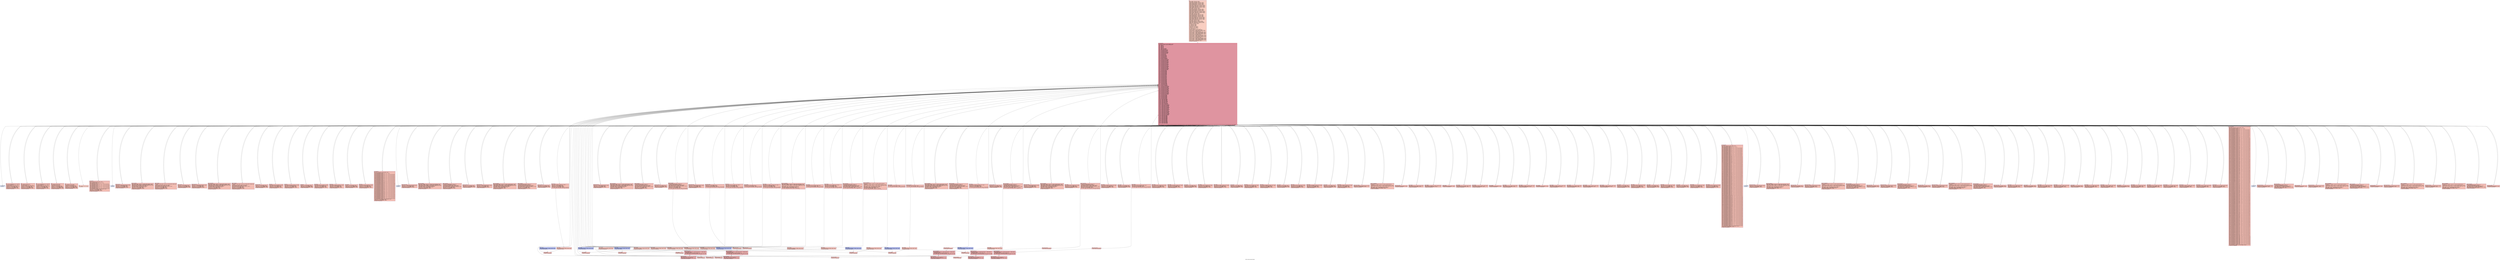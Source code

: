 digraph "CFG for 'short_circuit_and' function" {
	label="CFG for 'short_circuit_and' function";

	Node0x57a5fcdecbb0 [shape=record,color="#3d50c3ff", style=filled, fillcolor="#f2907270" fontname="Courier",label="{2:\l|  %dummy.var433 = alloca i32, align 4\l  %cff.state317 = alloca i32, align 4\l  %fake.counter.phialloca310 = alloca i32, align 4\l  %fake.counter271.phialloca = alloca i32, align 4\l  %fake.counter278.phialloca = alloca i32, align 4\l  %fake.counter285.phialloca = alloca i32, align 4\l  %fake.counter292.phialloca = alloca i32, align 4\l  %fake.counter.reload311.alloca = alloca i32, align 4\l  %fake.counter271.reload.alloca = alloca i32, align 4\l  %fake.counter278.reload.alloca = alloca i32, align 4\l  %fake.counter285.reload.alloca = alloca i32, align 4\l  %fake.counter292.reload.alloca = alloca i32, align 4\l  %dummy.var260 = alloca i32, align 4\l  %cff.state179 = alloca i32, align 4\l  %fake.counter.phialloca173 = alloca i32, align 4\l  %fake.counter140.phialloca = alloca i32, align 4\l  %fake.counter147.phialloca = alloca i32, align 4\l  %fake.counter154.phialloca = alloca i32, align 4\l  %fake.counter.reload174.alloca = alloca i32, align 4\l  %fake.counter140.reload.alloca = alloca i32, align 4\l  %fake.counter147.reload.alloca = alloca i32, align 4\l  %fake.counter154.reload.alloca = alloca i32, align 4\l  %dummy.var129 = alloca i32, align 4\l  %cff.state96 = alloca i32, align 4\l  %fake.counter.phialloca89 = alloca i32, align 4\l  %fake.counter38.phialloca = alloca i32, align 4\l  %fake.counter45.phialloca = alloca i32, align 4\l  %fake.counter52.phialloca = alloca i32, align 4\l  %fake.counter59.phialloca = alloca i32, align 4\l  %fake.counter.reload90.alloca = alloca i32, align 4\l  %fake.counter38.reload.alloca = alloca i32, align 4\l  %fake.counter45.reload.alloca = alloca i32, align 4\l  %fake.counter52.reload.alloca = alloca i32, align 4\l  %fake.counter59.reload.alloca = alloca i32, align 4\l  %dummy.var27 = alloca i32, align 4\l  %cff.state16 = alloca i32, align 4\l  %fake.counter.phialloca = alloca i32, align 4\l  %fake.counter7.phialloca = alloca i32, align 4\l  %fake.counter.reload.alloca = alloca i32, align 4\l  %fake.counter7.reload.alloca = alloca i32, align 4\l  %dummy.var = alloca i32, align 4\l  %cff.state = alloca i32, align 4\l  %3 = alloca i32, align 4\l  %4 = alloca i32, align 4\l  %5 = alloca i32, align 4\l  %6 = alloca i32, align 4\l  store i32 %0, ptr %4, align 4\l  store i32 %1, ptr %5, align 4\l  store i32 0, ptr %6, align 4\l  %7 = load i32, ptr %4, align 4\l  %8 = icmp ne i32 %7, 0\l  %cff.init = select i1 %8, i32 1, i32 5\l  store i32 %cff.init, ptr %cff.state, align 4\l  store i32 undef, ptr %fake.counter.phialloca, align 4\l  store i32 undef, ptr %fake.counter7.phialloca, align 4\l  store i32 7, ptr %cff.state16, align 4\l  store i32 undef, ptr %fake.counter.phialloca89, align 4\l  store i32 undef, ptr %fake.counter38.phialloca, align 4\l  store i32 undef, ptr %fake.counter45.phialloca, align 4\l  store i32 undef, ptr %fake.counter52.phialloca, align 4\l  store i32 undef, ptr %fake.counter59.phialloca, align 4\l  store i32 25, ptr %cff.state96, align 4\l  store i32 undef, ptr %fake.counter.phialloca173, align 4\l  store i32 undef, ptr %fake.counter140.phialloca, align 4\l  store i32 undef, ptr %fake.counter147.phialloca, align 4\l  store i32 undef, ptr %fake.counter154.phialloca, align 4\l  store i32 74, ptr %cff.state179, align 4\l  store i32 undef, ptr %fake.counter.phialloca310, align 4\l  store i32 undef, ptr %fake.counter271.phialloca, align 4\l  store i32 undef, ptr %fake.counter278.phialloca, align 4\l  store i32 undef, ptr %fake.counter285.phialloca, align 4\l  store i32 undef, ptr %fake.counter292.phialloca, align 4\l  store i32 108, ptr %cff.state317, align 4\l  br label %cff.dispatch318\l}"];
	Node0x57a5fcdecbb0 -> Node0x57a5fce69580;
	Node0x57a5fcded070 [shape=record,color="#3d50c3ff", style=filled, fillcolor="#e1675170" fontname="Courier",label="{9:\l|  %10 = call i32 @side_effect_a(ptr noundef %6)\l  %11 = icmp ne i32 %10, 0\l  %cff.next = select i1 %11, i32 2, i32 5\l  store i32 %cff.next, ptr %cff.state, align 4\l  store i32 7, ptr %cff.state16, align 4\l  store i32 25, ptr %cff.state96, align 4\l  store i32 74, ptr %cff.state179, align 4\l  store i32 108, ptr %cff.state317, align 4\l  br label %cff.dispatch318\l}"];
	Node0x57a5fcded070 -> Node0x57a5fce69580;
	Node0x57a5fcded310 [shape=record,color="#3d50c3ff", style=filled, fillcolor="#e1675170" fontname="Courier",label="{12:\l|  %13 = load i32, ptr %5, align 4\l  %14 = icmp ne i32 %13, 0\l  %cff.next1 = select i1 %14, i32 3, i32 5\l  store i32 %cff.next1, ptr %cff.state, align 4\l  store i32 7, ptr %cff.state16, align 4\l  store i32 25, ptr %cff.state96, align 4\l  store i32 74, ptr %cff.state179, align 4\l  store i32 108, ptr %cff.state317, align 4\l  br label %cff.dispatch318\l}"];
	Node0x57a5fcded310 -> Node0x57a5fce69580;
	Node0x57a5fcded4a0 [shape=record,color="#3d50c3ff", style=filled, fillcolor="#e1675170" fontname="Courier",label="{15:\l|  %16 = call i32 @side_effect_b(ptr noundef %6)\l  %17 = icmp ne i32 %16, 0\l  %cff.next2 = select i1 %17, i32 4, i32 5\l  store i32 %cff.next2, ptr %cff.state, align 4\l  store i32 7, ptr %cff.state16, align 4\l  store i32 25, ptr %cff.state96, align 4\l  store i32 74, ptr %cff.state179, align 4\l  store i32 108, ptr %cff.state317, align 4\l  br label %cff.dispatch318\l}"];
	Node0x57a5fcded4a0 -> Node0x57a5fce69580;
	Node0x57a5fcded6a0 [shape=record,color="#3d50c3ff", style=filled, fillcolor="#e1675170" fontname="Courier",label="{18:\l|  %19 = load i32, ptr %6, align 4\l  %20 = add nsw i32 %19, 100\l  store i32 %20, ptr %3, align 4\l  store i32 6, ptr %cff.state, align 4\l  store i32 7, ptr %cff.state16, align 4\l  store i32 25, ptr %cff.state96, align 4\l  store i32 74, ptr %cff.state179, align 4\l  store i32 108, ptr %cff.state317, align 4\l  br label %cff.dispatch318\l}"];
	Node0x57a5fcded6a0 -> Node0x57a5fce69580;
	Node0x57a5fcded0d0 [shape=record,color="#3d50c3ff", style=filled, fillcolor="#e1675170" fontname="Courier",label="{21:\l|  %22 = load i32, ptr %6, align 4\l  store i32 %22, ptr %3, align 4\l  store i32 6, ptr %cff.state, align 4\l  store i32 7, ptr %cff.state16, align 4\l  store i32 25, ptr %cff.state96, align 4\l  store i32 74, ptr %cff.state179, align 4\l  store i32 108, ptr %cff.state317, align 4\l  br label %cff.dispatch318\l}"];
	Node0x57a5fcded0d0 -> Node0x57a5fce69580;
	Node0x57a5fcdedee0 [shape=record,color="#3d50c3ff", style=filled, fillcolor="#f2907270" fontname="Courier",label="{23:\l|  %24 = load i32, ptr %3, align 4\l  ret i32 %24\l}"];
	Node0x57a5fcdfe8c0 [shape=record,color="#3d50c3ff", style=filled, fillcolor="#e1675170" fontname="Courier",label="{cff.dispatch:\l|  %cff.cur = load i32, ptr %cff.state, align 4\l  %25 = icmp eq i32 %cff.cur, 1\l  %cff.case.select = select i1 %25, i32 1, i32 8\l  %26 = icmp eq i32 %cff.cur, 2\l  %cff.case.select20 = select i1 %26, i32 2, i32 %cff.case.select\l  %27 = icmp eq i32 %cff.cur, 3\l  %cff.case.select21 = select i1 %27, i32 3, i32 %cff.case.select20\l  %28 = icmp eq i32 %cff.cur, 4\l  %cff.case.select22 = select i1 %28, i32 4, i32 %cff.case.select21\l  %29 = icmp eq i32 %cff.cur, 5\l  %cff.case.select23 = select i1 %29, i32 5, i32 %cff.case.select22\l  %30 = icmp eq i32 %cff.cur, 6\l  %cff.case.select24 = select i1 %30, i32 6, i32 %cff.case.select23\l  store i32 %cff.case.select24, ptr %cff.state16, align 4\l  store i32 25, ptr %cff.state96, align 4\l  store i32 74, ptr %cff.state179, align 4\l  store i32 108, ptr %cff.state317, align 4\l  br label %cff.dispatch318\l}"];
	Node0x57a5fcdfe8c0 -> Node0x57a5fce69580;
	Node0x57a5fcdfe950 [shape=record,color="#3d50c3ff", style=filled, fillcolor="#c7d7f070" fontname="Courier",label="{cff.default:\l|  unreachable\l}"];
	Node0x57a5fce02110 [shape=record,color="#3d50c3ff", style=filled, fillcolor="#e1675170" fontname="Courier",label="{fake.loop.entry:\l|  store i32 0, ptr %fake.counter.phialloca, align 4\l  store i32 10, ptr %cff.state16, align 4\l  store i32 25, ptr %cff.state96, align 4\l  store i32 74, ptr %cff.state179, align 4\l  store i32 108, ptr %cff.state317, align 4\l  br label %cff.dispatch318\l}"];
	Node0x57a5fce02110 -> Node0x57a5fce69580;
	Node0x57a5fce02170 [shape=record,color="#3d50c3ff", style=filled, fillcolor="#e1675170" fontname="Courier",label="{fake.loop.header:\l|  %fake.counter.reload14 = load i32, ptr %fake.counter.phialloca, align 4\l  %fake.counter.reload = load i32, ptr %fake.counter.phialloca, align 4\l  store i32 %fake.counter.reload, ptr %fake.counter.reload.alloca, align 4\l  %fake.cond = icmp slt i32 %fake.counter.reload14, 10\l  %cff.next25 = select i1 %fake.cond, i32 11, i32 12\l  store i32 %cff.next25, ptr %cff.state16, align 4\l  store i32 25, ptr %cff.state96, align 4\l  store i32 74, ptr %cff.state179, align 4\l  store i32 108, ptr %cff.state317, align 4\l  br label %cff.dispatch318\l}"];
	Node0x57a5fce02170 -> Node0x57a5fce69580;
	Node0x57a5fce02200 [shape=record,color="#3d50c3ff", style=filled, fillcolor="#e1675170" fontname="Courier",label="{fake.loop.body:\l|  %fake.counter.reload.reload = load i32, ptr %fake.counter.reload.alloca,\l... align 4\l  %fake.inc = add i32 %fake.counter.reload.reload, 1\l  store volatile i32 4513, ptr %dummy.var, align 4\l  store i32 %fake.inc, ptr %fake.counter.phialloca, align 4\l  store i32 10, ptr %cff.state16, align 4\l  store i32 25, ptr %cff.state96, align 4\l  store i32 74, ptr %cff.state179, align 4\l  store i32 108, ptr %cff.state317, align 4\l  br label %cff.dispatch318\l}"];
	Node0x57a5fce02200 -> Node0x57a5fce69580;
	Node0x57a5fce02290 [shape=record,color="#3d50c3ff", style=filled, fillcolor="#e1675170" fontname="Courier",label="{fake.loop.exit:\l|  store i32 7, ptr %cff.state16, align 4\l  store i32 25, ptr %cff.state96, align 4\l  store i32 74, ptr %cff.state179, align 4\l  store i32 108, ptr %cff.state317, align 4\l  br label %cff.dispatch318\l}"];
	Node0x57a5fce02290 -> Node0x57a5fce69580;
	Node0x57a5fce028d0 [shape=record,color="#3d50c3ff", style=filled, fillcolor="#e1675170" fontname="Courier",label="{fake.loop.entry3:\l|  store i32 0, ptr %fake.counter7.phialloca, align 4\l  store i32 14, ptr %cff.state16, align 4\l  store i32 25, ptr %cff.state96, align 4\l  store i32 74, ptr %cff.state179, align 4\l  store i32 108, ptr %cff.state317, align 4\l  br label %cff.dispatch318\l}"];
	Node0x57a5fce028d0 -> Node0x57a5fce69580;
	Node0x57a5fce02960 [shape=record,color="#3d50c3ff", style=filled, fillcolor="#e1675170" fontname="Courier",label="{fake.loop.header4:\l|  %fake.counter7.reload15 = load i32, ptr %fake.counter7.phialloca, align 4\l  %fake.counter7.reload = load i32, ptr %fake.counter7.phialloca, align 4\l  store i32 %fake.counter7.reload, ptr %fake.counter7.reload.alloca, align 4\l  %fake.cond8 = icmp slt i32 %fake.counter7.reload15, 10\l  %cff.next26 = select i1 %fake.cond8, i32 15, i32 16\l  store i32 %cff.next26, ptr %cff.state16, align 4\l  store i32 25, ptr %cff.state96, align 4\l  store i32 74, ptr %cff.state179, align 4\l  store i32 108, ptr %cff.state317, align 4\l  br label %cff.dispatch318\l}"];
	Node0x57a5fce02960 -> Node0x57a5fce69580;
	Node0x57a5fce029f0 [shape=record,color="#3d50c3ff", style=filled, fillcolor="#e1675170" fontname="Courier",label="{fake.loop.body5:\l|  %fake.counter7.reload.reload = load i32, ptr %fake.counter7.reload.alloca,\l... align 4\l  %fake.inc9 = add i32 %fake.counter7.reload.reload, 1\l  store volatile i32 1960, ptr %dummy.var, align 4\l  store i32 %fake.inc9, ptr %fake.counter7.phialloca, align 4\l  store i32 14, ptr %cff.state16, align 4\l  store i32 25, ptr %cff.state96, align 4\l  store i32 74, ptr %cff.state179, align 4\l  store i32 108, ptr %cff.state317, align 4\l  br label %cff.dispatch318\l}"];
	Node0x57a5fce029f0 -> Node0x57a5fce69580;
	Node0x57a5fce02a80 [shape=record,color="#3d50c3ff", style=filled, fillcolor="#e1675170" fontname="Courier",label="{fake.loop.exit6:\l|  store i32 7, ptr %cff.state16, align 4\l  store i32 25, ptr %cff.state96, align 4\l  store i32 74, ptr %cff.state179, align 4\l  store i32 108, ptr %cff.state317, align 4\l  br label %cff.dispatch318\l}"];
	Node0x57a5fce02a80 -> Node0x57a5fce69580;
	Node0x57a5fce03120 [shape=record,color="#3d50c3ff", style=filled, fillcolor="#e1675170" fontname="Courier",label="{fake.then:\l|  store volatile i32 57, ptr %dummy.var, align 4\l  store i32 19, ptr %cff.state16, align 4\l  store i32 25, ptr %cff.state96, align 4\l  store i32 74, ptr %cff.state179, align 4\l  store i32 108, ptr %cff.state317, align 4\l  br label %cff.dispatch318\l}"];
	Node0x57a5fce03120 -> Node0x57a5fce69580;
	Node0x57a5fce031b0 [shape=record,color="#3d50c3ff", style=filled, fillcolor="#e1675170" fontname="Courier",label="{fake.else:\l|  store volatile i32 17280, ptr %dummy.var, align 4\l  store i32 19, ptr %cff.state16, align 4\l  store i32 25, ptr %cff.state96, align 4\l  store i32 74, ptr %cff.state179, align 4\l  store i32 108, ptr %cff.state317, align 4\l  br label %cff.dispatch318\l}"];
	Node0x57a5fce031b0 -> Node0x57a5fce69580;
	Node0x57a5fce03560 [shape=record,color="#3d50c3ff", style=filled, fillcolor="#e1675170" fontname="Courier",label="{fake.merge:\l|  store i32 7, ptr %cff.state16, align 4\l  store i32 25, ptr %cff.state96, align 4\l  store i32 74, ptr %cff.state179, align 4\l  store i32 108, ptr %cff.state317, align 4\l  br label %cff.dispatch318\l}"];
	Node0x57a5fce03560 -> Node0x57a5fce69580;
	Node0x57a5fce03ad0 [shape=record,color="#3d50c3ff", style=filled, fillcolor="#e1675170" fontname="Courier",label="{fake.then10:\l|  store volatile i32 52, ptr %dummy.var, align 4\l  store i32 22, ptr %cff.state16, align 4\l  store i32 25, ptr %cff.state96, align 4\l  store i32 74, ptr %cff.state179, align 4\l  store i32 108, ptr %cff.state317, align 4\l  br label %cff.dispatch318\l}"];
	Node0x57a5fce03ad0 -> Node0x57a5fce69580;
	Node0x57a5fce03b60 [shape=record,color="#3d50c3ff", style=filled, fillcolor="#e1675170" fontname="Courier",label="{fake.else11:\l|  store volatile i32 2880, ptr %dummy.var, align 4\l  store i32 22, ptr %cff.state16, align 4\l  store i32 25, ptr %cff.state96, align 4\l  store i32 74, ptr %cff.state179, align 4\l  store i32 108, ptr %cff.state317, align 4\l  br label %cff.dispatch318\l}"];
	Node0x57a5fce03b60 -> Node0x57a5fce69580;
	Node0x57a5fce03bf0 [shape=record,color="#3d50c3ff", style=filled, fillcolor="#e1675170" fontname="Courier",label="{fake.merge12:\l|  store i32 7, ptr %cff.state16, align 4\l  store i32 25, ptr %cff.state96, align 4\l  store i32 74, ptr %cff.state179, align 4\l  store i32 108, ptr %cff.state317, align 4\l  br label %cff.dispatch318\l}"];
	Node0x57a5fce03bf0 -> Node0x57a5fce69580;
	Node0x57a5fce03f50 [shape=record,color="#3d50c3ff", style=filled, fillcolor="#e1675170" fontname="Courier",label="{fake.block:\l|  store volatile i32 66, ptr %dummy.var, align 4\l  store i32 7, ptr %cff.state16, align 4\l  store i32 25, ptr %cff.state96, align 4\l  store i32 74, ptr %cff.state179, align 4\l  store i32 108, ptr %cff.state317, align 4\l  br label %cff.dispatch318\l}"];
	Node0x57a5fce03f50 -> Node0x57a5fce69580;
	Node0x57a5fce04190 [shape=record,color="#3d50c3ff", style=filled, fillcolor="#e1675170" fontname="Courier",label="{fake.block13:\l|  store volatile i32 960, ptr %dummy.var, align 4\l  store i32 7, ptr %cff.state16, align 4\l  store i32 25, ptr %cff.state96, align 4\l  store i32 74, ptr %cff.state179, align 4\l  store i32 108, ptr %cff.state317, align 4\l  br i1 false, label %fake.then474, label %cff.dispatch318\l|{<s0>T|<s1>F}}"];
	Node0x57a5fce04190:s0 -> Node0x57a5fceadb20;
	Node0x57a5fce04190:s1 -> Node0x57a5fce69580;
	Node0x57a5fce02bc0 [shape=record,color="#3d50c3ff", style=filled, fillcolor="#e1675170" fontname="Courier",label="{cff.dispatch17:\l|  %cff.cur19 = load i32, ptr %cff.state16, align 4\l  %31 = icmp eq i32 %cff.cur19, 1\l  %cff.case.select100 = select i1 %31, i32 1, i32 26\l  %32 = icmp eq i32 %cff.cur19, 2\l  %cff.case.select101 = select i1 %32, i32 2, i32 %cff.case.select100\l  %33 = icmp eq i32 %cff.cur19, 3\l  %cff.case.select102 = select i1 %33, i32 3, i32 %cff.case.select101\l  %34 = icmp eq i32 %cff.cur19, 4\l  %cff.case.select103 = select i1 %34, i32 4, i32 %cff.case.select102\l  %35 = icmp eq i32 %cff.cur19, 5\l  %cff.case.select104 = select i1 %35, i32 5, i32 %cff.case.select103\l  %36 = icmp eq i32 %cff.cur19, 6\l  %cff.case.select105 = select i1 %36, i32 6, i32 %cff.case.select104\l  %37 = icmp eq i32 %cff.cur19, 7\l  %cff.case.select106 = select i1 %37, i32 7, i32 %cff.case.select105\l  %38 = icmp eq i32 %cff.cur19, 8\l  %cff.case.select107 = select i1 %38, i32 8, i32 %cff.case.select106\l  %39 = icmp eq i32 %cff.cur19, 9\l  %cff.case.select108 = select i1 %39, i32 9, i32 %cff.case.select107\l  %40 = icmp eq i32 %cff.cur19, 10\l  %cff.case.select109 = select i1 %40, i32 10, i32 %cff.case.select108\l  %41 = icmp eq i32 %cff.cur19, 11\l  %cff.case.select110 = select i1 %41, i32 11, i32 %cff.case.select109\l  %42 = icmp eq i32 %cff.cur19, 12\l  %cff.case.select111 = select i1 %42, i32 12, i32 %cff.case.select110\l  %43 = icmp eq i32 %cff.cur19, 13\l  %cff.case.select112 = select i1 %43, i32 13, i32 %cff.case.select111\l  %44 = icmp eq i32 %cff.cur19, 14\l  %cff.case.select113 = select i1 %44, i32 14, i32 %cff.case.select112\l  %45 = icmp eq i32 %cff.cur19, 15\l  %cff.case.select114 = select i1 %45, i32 15, i32 %cff.case.select113\l  %46 = icmp eq i32 %cff.cur19, 16\l  %cff.case.select115 = select i1 %46, i32 16, i32 %cff.case.select114\l  %47 = icmp eq i32 %cff.cur19, 17\l  %cff.case.select116 = select i1 %47, i32 17, i32 %cff.case.select115\l  %48 = icmp eq i32 %cff.cur19, 18\l  %cff.case.select117 = select i1 %48, i32 18, i32 %cff.case.select116\l  %49 = icmp eq i32 %cff.cur19, 19\l  %cff.case.select118 = select i1 %49, i32 19, i32 %cff.case.select117\l  %50 = icmp eq i32 %cff.cur19, 20\l  %cff.case.select119 = select i1 %50, i32 20, i32 %cff.case.select118\l  %51 = icmp eq i32 %cff.cur19, 21\l  %cff.case.select120 = select i1 %51, i32 21, i32 %cff.case.select119\l  %52 = icmp eq i32 %cff.cur19, 22\l  %cff.case.select121 = select i1 %52, i32 22, i32 %cff.case.select120\l  %53 = icmp eq i32 %cff.cur19, 23\l  %cff.case.select122 = select i1 %53, i32 23, i32 %cff.case.select121\l  %54 = icmp eq i32 %cff.cur19, 24\l  %cff.case.select123 = select i1 %54, i32 24, i32 %cff.case.select122\l  store i32 %cff.case.select123, ptr %cff.state96, align 4\l  store i32 74, ptr %cff.state179, align 4\l  store i32 108, ptr %cff.state317, align 4\l  br label %cff.dispatch318\l}"];
	Node0x57a5fce02bc0 -> Node0x57a5fce69580;
	Node0x57a5fce02c20 [shape=record,color="#3d50c3ff", style=filled, fillcolor="#c7d7f070" fontname="Courier",label="{cff.default18:\l|  unreachable\l}"];
	Node0x57a5fce019c0 [shape=record,color="#3d50c3ff", style=filled, fillcolor="#e1675170" fontname="Courier",label="{fake.loop.entry28:\l|  store i32 0, ptr %fake.counter.phialloca89, align 4\l  store i32 28, ptr %cff.state96, align 4\l  store i32 74, ptr %cff.state179, align 4\l  store i32 108, ptr %cff.state317, align 4\l  br label %cff.dispatch318\l}"];
	Node0x57a5fce019c0 -> Node0x57a5fce69580;
	Node0x57a5fce04830 [shape=record,color="#3d50c3ff", style=filled, fillcolor="#e1675170" fontname="Courier",label="{fake.loop.header29:\l|  %fake.counter.reload91 = load i32, ptr %fake.counter.phialloca89, align 4\l  %fake.counter.reload90 = load i32, ptr %fake.counter.phialloca89, align 4\l  store i32 %fake.counter.reload90, ptr %fake.counter.reload90.alloca, align 4\l  %fake.cond32 = icmp slt i32 %fake.counter.reload91, 10\l  %cff.next124 = select i1 %fake.cond32, i32 29, i32 30\l  store i32 %cff.next124, ptr %cff.state96, align 4\l  store i32 74, ptr %cff.state179, align 4\l  store i32 108, ptr %cff.state317, align 4\l  br label %cff.dispatch318\l}"];
	Node0x57a5fce04830 -> Node0x57a5fce69580;
	Node0x57a5fcdfecd0 [shape=record,color="#3d50c3ff", style=filled, fillcolor="#e1675170" fontname="Courier",label="{fake.loop.body30:\l|  %fake.counter.reload90.reload = load i32, ptr\l... %fake.counter.reload90.alloca, align 4\l  %fake.inc33 = add i32 %fake.counter.reload90.reload, 1\l  store volatile i32 5951, ptr %dummy.var27, align 4\l  store i32 %fake.inc33, ptr %fake.counter.phialloca89, align 4\l  store i32 28, ptr %cff.state96, align 4\l  store i32 74, ptr %cff.state179, align 4\l  store i32 108, ptr %cff.state317, align 4\l  br label %cff.dispatch318\l}"];
	Node0x57a5fcdfecd0 -> Node0x57a5fce69580;
	Node0x57a5fce023b0 [shape=record,color="#3d50c3ff", style=filled, fillcolor="#e1675170" fontname="Courier",label="{fake.loop.exit31:\l|  store i32 25, ptr %cff.state96, align 4\l  store i32 74, ptr %cff.state179, align 4\l  store i32 108, ptr %cff.state317, align 4\l  br label %cff.dispatch318\l}"];
	Node0x57a5fce023b0 -> Node0x57a5fce69580;
	Node0x57a5fce127f0 [shape=record,color="#3d50c3ff", style=filled, fillcolor="#e1675170" fontname="Courier",label="{fake.loop.entry34:\l|  store i32 0, ptr %fake.counter38.phialloca, align 4\l  store i32 32, ptr %cff.state96, align 4\l  store i32 74, ptr %cff.state179, align 4\l  store i32 108, ptr %cff.state317, align 4\l  br label %cff.dispatch318\l}"];
	Node0x57a5fce127f0 -> Node0x57a5fce69580;
	Node0x57a5fce12880 [shape=record,color="#3d50c3ff", style=filled, fillcolor="#e1675170" fontname="Courier",label="{fake.loop.header35:\l|  %fake.counter38.reload92 = load i32, ptr %fake.counter38.phialloca, align 4\l  %fake.counter38.reload = load i32, ptr %fake.counter38.phialloca, align 4\l  store i32 %fake.counter38.reload, ptr %fake.counter38.reload.alloca, align 4\l  %fake.cond39 = icmp slt i32 %fake.counter38.reload92, 10\l  %cff.next125 = select i1 %fake.cond39, i32 33, i32 34\l  store i32 %cff.next125, ptr %cff.state96, align 4\l  store i32 74, ptr %cff.state179, align 4\l  store i32 108, ptr %cff.state317, align 4\l  br label %cff.dispatch318\l}"];
	Node0x57a5fce12880 -> Node0x57a5fce69580;
	Node0x57a5fce12910 [shape=record,color="#3d50c3ff", style=filled, fillcolor="#e1675170" fontname="Courier",label="{fake.loop.body36:\l|  %fake.counter38.reload.reload = load i32, ptr\l... %fake.counter38.reload.alloca, align 4\l  %fake.inc40 = add i32 %fake.counter38.reload.reload, 1\l  store volatile i32 355, ptr %dummy.var27, align 4\l  store i32 %fake.inc40, ptr %fake.counter38.phialloca, align 4\l  store i32 32, ptr %cff.state96, align 4\l  store i32 74, ptr %cff.state179, align 4\l  store i32 108, ptr %cff.state317, align 4\l  br label %cff.dispatch318\l}"];
	Node0x57a5fce12910 -> Node0x57a5fce69580;
	Node0x57a5fce129a0 [shape=record,color="#3d50c3ff", style=filled, fillcolor="#e1675170" fontname="Courier",label="{fake.loop.exit37:\l|  store i32 25, ptr %cff.state96, align 4\l  store i32 74, ptr %cff.state179, align 4\l  store i32 108, ptr %cff.state317, align 4\l  br label %cff.dispatch318\l}"];
	Node0x57a5fce129a0 -> Node0x57a5fce69580;
	Node0x57a5fce04f30 [shape=record,color="#3d50c3ff", style=filled, fillcolor="#e1675170" fontname="Courier",label="{fake.loop.entry41:\l|  store i32 0, ptr %fake.counter45.phialloca, align 4\l  store i32 36, ptr %cff.state96, align 4\l  store i32 74, ptr %cff.state179, align 4\l  store i32 108, ptr %cff.state317, align 4\l  br label %cff.dispatch318\l}"];
	Node0x57a5fce04f30 -> Node0x57a5fce69580;
	Node0x57a5fce04fc0 [shape=record,color="#3d50c3ff", style=filled, fillcolor="#e1675170" fontname="Courier",label="{fake.loop.header42:\l|  %fake.counter45.reload93 = load i32, ptr %fake.counter45.phialloca, align 4\l  %fake.counter45.reload = load i32, ptr %fake.counter45.phialloca, align 4\l  store i32 %fake.counter45.reload, ptr %fake.counter45.reload.alloca, align 4\l  %fake.cond46 = icmp slt i32 %fake.counter45.reload93, 10\l  %cff.next126 = select i1 %fake.cond46, i32 37, i32 38\l  store i32 %cff.next126, ptr %cff.state96, align 4\l  store i32 74, ptr %cff.state179, align 4\l  store i32 108, ptr %cff.state317, align 4\l  br label %cff.dispatch318\l}"];
	Node0x57a5fce04fc0 -> Node0x57a5fce69580;
	Node0x57a5fce05050 [shape=record,color="#3d50c3ff", style=filled, fillcolor="#e1675170" fontname="Courier",label="{fake.loop.body43:\l|  %fake.counter45.reload.reload = load i32, ptr\l... %fake.counter45.reload.alloca, align 4\l  %fake.inc47 = add i32 %fake.counter45.reload.reload, 1\l  store volatile i32 2484, ptr %dummy.var27, align 4\l  store i32 %fake.inc47, ptr %fake.counter45.phialloca, align 4\l  store i32 36, ptr %cff.state96, align 4\l  store i32 74, ptr %cff.state179, align 4\l  store i32 108, ptr %cff.state317, align 4\l  br label %cff.dispatch318\l}"];
	Node0x57a5fce05050 -> Node0x57a5fce69580;
	Node0x57a5fce050e0 [shape=record,color="#3d50c3ff", style=filled, fillcolor="#e1675170" fontname="Courier",label="{fake.loop.exit44:\l|  store i32 25, ptr %cff.state96, align 4\l  store i32 74, ptr %cff.state179, align 4\l  store i32 108, ptr %cff.state317, align 4\l  br label %cff.dispatch318\l}"];
	Node0x57a5fce050e0 -> Node0x57a5fce69580;
	Node0x57a5fce057e0 [shape=record,color="#3d50c3ff", style=filled, fillcolor="#e1675170" fontname="Courier",label="{fake.loop.entry48:\l|  store i32 0, ptr %fake.counter52.phialloca, align 4\l  store i32 40, ptr %cff.state96, align 4\l  store i32 74, ptr %cff.state179, align 4\l  store i32 108, ptr %cff.state317, align 4\l  br label %cff.dispatch318\l}"];
	Node0x57a5fce057e0 -> Node0x57a5fce69580;
	Node0x57a5fce05870 [shape=record,color="#3d50c3ff", style=filled, fillcolor="#e1675170" fontname="Courier",label="{fake.loop.header49:\l|  %fake.counter52.reload94 = load i32, ptr %fake.counter52.phialloca, align 4\l  %fake.counter52.reload = load i32, ptr %fake.counter52.phialloca, align 4\l  store i32 %fake.counter52.reload, ptr %fake.counter52.reload.alloca, align 4\l  %fake.cond53 = icmp slt i32 %fake.counter52.reload94, 10\l  %cff.next127 = select i1 %fake.cond53, i32 41, i32 42\l  store i32 %cff.next127, ptr %cff.state96, align 4\l  store i32 74, ptr %cff.state179, align 4\l  store i32 108, ptr %cff.state317, align 4\l  br label %cff.dispatch318\l}"];
	Node0x57a5fce05870 -> Node0x57a5fce69580;
	Node0x57a5fce14a70 [shape=record,color="#3d50c3ff", style=filled, fillcolor="#e1675170" fontname="Courier",label="{fake.loop.body50:\l|  %fake.counter52.reload.reload = load i32, ptr\l... %fake.counter52.reload.alloca, align 4\l  %fake.inc54 = add i32 %fake.counter52.reload.reload, 1\l  store volatile i32 1291, ptr %dummy.var27, align 4\l  store i32 %fake.inc54, ptr %fake.counter52.phialloca, align 4\l  store i32 40, ptr %cff.state96, align 4\l  store i32 74, ptr %cff.state179, align 4\l  store i32 108, ptr %cff.state317, align 4\l  br label %cff.dispatch318\l}"];
	Node0x57a5fce14a70 -> Node0x57a5fce69580;
	Node0x57a5fce14b00 [shape=record,color="#3d50c3ff", style=filled, fillcolor="#e1675170" fontname="Courier",label="{fake.loop.exit51:\l|  store i32 25, ptr %cff.state96, align 4\l  store i32 74, ptr %cff.state179, align 4\l  store i32 108, ptr %cff.state317, align 4\l  br label %cff.dispatch318\l}"];
	Node0x57a5fce14b00 -> Node0x57a5fce69580;
	Node0x57a5fce15200 [shape=record,color="#3d50c3ff", style=filled, fillcolor="#e1675170" fontname="Courier",label="{fake.loop.entry55:\l|  store i32 0, ptr %fake.counter59.phialloca, align 4\l  store i32 44, ptr %cff.state96, align 4\l  store i32 74, ptr %cff.state179, align 4\l  store i32 108, ptr %cff.state317, align 4\l  br label %cff.dispatch318\l}"];
	Node0x57a5fce15200 -> Node0x57a5fce69580;
	Node0x57a5fce15290 [shape=record,color="#3d50c3ff", style=filled, fillcolor="#e1675170" fontname="Courier",label="{fake.loop.header56:\l|  %fake.counter59.reload95 = load i32, ptr %fake.counter59.phialloca, align 4\l  %fake.counter59.reload = load i32, ptr %fake.counter59.phialloca, align 4\l  store i32 %fake.counter59.reload, ptr %fake.counter59.reload.alloca, align 4\l  %fake.cond60 = icmp slt i32 %fake.counter59.reload95, 10\l  %cff.next128 = select i1 %fake.cond60, i32 45, i32 46\l  store i32 %cff.next128, ptr %cff.state96, align 4\l  store i32 74, ptr %cff.state179, align 4\l  store i32 108, ptr %cff.state317, align 4\l  br label %cff.dispatch318\l}"];
	Node0x57a5fce15290 -> Node0x57a5fce69580;
	Node0x57a5fce15320 [shape=record,color="#3d50c3ff", style=filled, fillcolor="#e1675170" fontname="Courier",label="{fake.loop.body57:\l|  %fake.counter59.reload.reload = load i32, ptr\l... %fake.counter59.reload.alloca, align 4\l  %fake.inc61 = add i32 %fake.counter59.reload.reload, 1\l  store volatile i32 1848, ptr %dummy.var27, align 4\l  store i32 %fake.inc61, ptr %fake.counter59.phialloca, align 4\l  store i32 44, ptr %cff.state96, align 4\l  store i32 74, ptr %cff.state179, align 4\l  store i32 108, ptr %cff.state317, align 4\l  br i1 false, label %fake.loop.entry461, label %cff.dispatch318\l|{<s0>T|<s1>F}}"];
	Node0x57a5fce15320:s0 -> Node0x57a5fceac970;
	Node0x57a5fce15320:s1 -> Node0x57a5fce69580;
	Node0x57a5fce153b0 [shape=record,color="#3d50c3ff", style=filled, fillcolor="#e1675170" fontname="Courier",label="{fake.loop.exit58:\l|  store i32 25, ptr %cff.state96, align 4\l  store i32 74, ptr %cff.state179, align 4\l  store i32 108, ptr %cff.state317, align 4\l  br i1 false, label %fake.loop.entry447, label %cff.dispatch318\l|{<s0>T|<s1>F}}"];
	Node0x57a5fce153b0:s0 -> Node0x57a5fce9e3a0;
	Node0x57a5fce153b0:s1 -> Node0x57a5fce69580;
	Node0x57a5fce15a20 [shape=record,color="#3d50c3ff", style=filled, fillcolor="#e1675170" fontname="Courier",label="{fake.then62:\l|  store volatile i32 57, ptr %dummy.var27, align 4\l  store i32 49, ptr %cff.state96, align 4\l  store i32 74, ptr %cff.state179, align 4\l  store i32 108, ptr %cff.state317, align 4\l  br label %cff.dispatch318\l}"];
	Node0x57a5fce15a20 -> Node0x57a5fce69580;
	Node0x57a5fce15ab0 [shape=record,color="#3d50c3ff", style=filled, fillcolor="#e1675170" fontname="Courier",label="{fake.else63:\l|  store volatile i32 17280, ptr %dummy.var27, align 4\l  store i32 49, ptr %cff.state96, align 4\l  store i32 74, ptr %cff.state179, align 4\l  store i32 108, ptr %cff.state317, align 4\l  br label %cff.dispatch318\l}"];
	Node0x57a5fce15ab0 -> Node0x57a5fce69580;
	Node0x57a5fce15b40 [shape=record,color="#3d50c3ff", style=filled, fillcolor="#e1675170" fontname="Courier",label="{fake.merge64:\l|  store i32 25, ptr %cff.state96, align 4\l  store i32 74, ptr %cff.state179, align 4\l  store i32 108, ptr %cff.state317, align 4\l  br label %cff.dispatch318\l}"];
	Node0x57a5fce15b40 -> Node0x57a5fce69580;
	Node0x57a5fce15ea0 [shape=record,color="#3d50c3ff", style=filled, fillcolor="#e1675170" fontname="Courier",label="{fake.then65:\l|  store volatile i32 57, ptr %dummy.var27, align 4\l  store i32 52, ptr %cff.state96, align 4\l  store i32 74, ptr %cff.state179, align 4\l  store i32 108, ptr %cff.state317, align 4\l  br label %cff.dispatch318\l}"];
	Node0x57a5fce15ea0 -> Node0x57a5fce69580;
	Node0x57a5fce15f30 [shape=record,color="#3d50c3ff", style=filled, fillcolor="#e1675170" fontname="Courier",label="{fake.else66:\l|  store volatile i32 17280, ptr %dummy.var27, align 4\l  store i32 52, ptr %cff.state96, align 4\l  store i32 74, ptr %cff.state179, align 4\l  store i32 108, ptr %cff.state317, align 4\l  br label %cff.dispatch318\l}"];
	Node0x57a5fce15f30 -> Node0x57a5fce69580;
	Node0x57a5fce15fc0 [shape=record,color="#3d50c3ff", style=filled, fillcolor="#e1675170" fontname="Courier",label="{fake.merge67:\l|  store i32 25, ptr %cff.state96, align 4\l  store i32 74, ptr %cff.state179, align 4\l  store i32 108, ptr %cff.state317, align 4\l  br label %cff.dispatch318\l}"];
	Node0x57a5fce15fc0 -> Node0x57a5fce69580;
	Node0x57a5fce16320 [shape=record,color="#3d50c3ff", style=filled, fillcolor="#e1675170" fontname="Courier",label="{fake.then68:\l|  store volatile i32 57, ptr %dummy.var27, align 4\l  store i32 55, ptr %cff.state96, align 4\l  store i32 74, ptr %cff.state179, align 4\l  store i32 108, ptr %cff.state317, align 4\l  br label %cff.dispatch318\l}"];
	Node0x57a5fce16320 -> Node0x57a5fce69580;
	Node0x57a5fce163b0 [shape=record,color="#3d50c3ff", style=filled, fillcolor="#e1675170" fontname="Courier",label="{fake.else69:\l|  store volatile i32 17280, ptr %dummy.var27, align 4\l  store i32 55, ptr %cff.state96, align 4\l  store i32 74, ptr %cff.state179, align 4\l  store i32 108, ptr %cff.state317, align 4\l  br label %cff.dispatch318\l}"];
	Node0x57a5fce163b0 -> Node0x57a5fce69580;
	Node0x57a5fce16440 [shape=record,color="#3d50c3ff", style=filled, fillcolor="#e1675170" fontname="Courier",label="{fake.merge70:\l|  store i32 25, ptr %cff.state96, align 4\l  store i32 74, ptr %cff.state179, align 4\l  store i32 108, ptr %cff.state317, align 4\l  br label %cff.dispatch318\l}"];
	Node0x57a5fce16440 -> Node0x57a5fce69580;
	Node0x57a5fce167a0 [shape=record,color="#3d50c3ff", style=filled, fillcolor="#e1675170" fontname="Courier",label="{fake.then71:\l|  store volatile i32 70, ptr %dummy.var27, align 4\l  store i32 58, ptr %cff.state96, align 4\l  store i32 74, ptr %cff.state179, align 4\l  store i32 108, ptr %cff.state317, align 4\l  br label %cff.dispatch318\l}"];
	Node0x57a5fce167a0 -> Node0x57a5fce69580;
	Node0x57a5fce0b770 [shape=record,color="#3d50c3ff", style=filled, fillcolor="#e1675170" fontname="Courier",label="{fake.else72:\l|  store volatile i32 967680, ptr %dummy.var27, align 4\l  store i32 58, ptr %cff.state96, align 4\l  store i32 74, ptr %cff.state179, align 4\l  store i32 108, ptr %cff.state317, align 4\l  br label %cff.dispatch318\l}"];
	Node0x57a5fce0b770 -> Node0x57a5fce69580;
	Node0x57a5fce0b800 [shape=record,color="#3d50c3ff", style=filled, fillcolor="#e1675170" fontname="Courier",label="{fake.merge73:\l|  store i32 25, ptr %cff.state96, align 4\l  store i32 74, ptr %cff.state179, align 4\l  store i32 108, ptr %cff.state317, align 4\l  br label %cff.dispatch318\l}"];
	Node0x57a5fce0b800 -> Node0x57a5fce69580;
	Node0x57a5fce0bb90 [shape=record,color="#3d50c3ff", style=filled, fillcolor="#e1675170" fontname="Courier",label="{fake.then74:\l|  store volatile i32 70, ptr %dummy.var27, align 4\l  store i32 61, ptr %cff.state96, align 4\l  store i32 74, ptr %cff.state179, align 4\l  store i32 108, ptr %cff.state317, align 4\l  br label %cff.dispatch318\l}"];
	Node0x57a5fce0bb90 -> Node0x57a5fce69580;
	Node0x57a5fce0bc20 [shape=record,color="#3d50c3ff", style=filled, fillcolor="#e1675170" fontname="Courier",label="{fake.else75:\l|  store volatile i32 967680, ptr %dummy.var27, align 4\l  store i32 61, ptr %cff.state96, align 4\l  store i32 74, ptr %cff.state179, align 4\l  store i32 108, ptr %cff.state317, align 4\l  br label %cff.dispatch318\l}"];
	Node0x57a5fce0bc20 -> Node0x57a5fce69580;
	Node0x57a5fce0bcb0 [shape=record,color="#3d50c3ff", style=filled, fillcolor="#e1675170" fontname="Courier",label="{fake.merge76:\l|  store i32 25, ptr %cff.state96, align 4\l  store i32 74, ptr %cff.state179, align 4\l  store i32 108, ptr %cff.state317, align 4\l  br label %cff.dispatch318\l}"];
	Node0x57a5fce0bcb0 -> Node0x57a5fce69580;
	Node0x57a5fce17720 [shape=record,color="#3d50c3ff", style=filled, fillcolor="#e1675170" fontname="Courier",label="{fake.then77:\l|  store volatile i32 52, ptr %dummy.var27, align 4\l  store i32 64, ptr %cff.state96, align 4\l  store i32 74, ptr %cff.state179, align 4\l  store i32 108, ptr %cff.state317, align 4\l  br i1 false, label %fake.block490, label %cff.dispatch318\l|{<s0>T|<s1>F}}"];
	Node0x57a5fce17720:s0 -> Node0x57a5fceaf410;
	Node0x57a5fce17720:s1 -> Node0x57a5fce69580;
	Node0x57a5fce17780 [shape=record,color="#3d50c3ff", style=filled, fillcolor="#e1675170" fontname="Courier",label="{fake.else78:\l|  store volatile i32 2880, ptr %dummy.var27, align 4\l  store i32 64, ptr %cff.state96, align 4\l  store i32 74, ptr %cff.state179, align 4\l  store i32 108, ptr %cff.state317, align 4\l  br label %cff.dispatch318\l}"];
	Node0x57a5fce17780 -> Node0x57a5fce69580;
	Node0x57a5fce17810 [shape=record,color="#3d50c3ff", style=filled, fillcolor="#e1675170" fontname="Courier",label="{fake.merge79:\l|  store i32 25, ptr %cff.state96, align 4\l  store i32 74, ptr %cff.state179, align 4\l  store i32 108, ptr %cff.state317, align 4\l  br label %cff.dispatch318\l}"];
	Node0x57a5fce17810 -> Node0x57a5fce69580;
	Node0x57a5fce17b70 [shape=record,color="#3d50c3ff", style=filled, fillcolor="#e1675170" fontname="Courier",label="{fake.then80:\l|  store volatile i32 63, ptr %dummy.var27, align 4\l  store i32 67, ptr %cff.state96, align 4\l  store i32 74, ptr %cff.state179, align 4\l  store i32 108, ptr %cff.state317, align 4\l  br label %cff.dispatch318\l}"];
	Node0x57a5fce17b70 -> Node0x57a5fce69580;
	Node0x57a5fce17c00 [shape=record,color="#3d50c3ff", style=filled, fillcolor="#e1675170" fontname="Courier",label="{fake.else81:\l|  store volatile i32 120960, ptr %dummy.var27, align 4\l  store i32 67, ptr %cff.state96, align 4\l  store i32 74, ptr %cff.state179, align 4\l  store i32 108, ptr %cff.state317, align 4\l  br i1 false, label %fake.block489, label %cff.dispatch318\l|{<s0>T|<s1>F}}"];
	Node0x57a5fce17c00:s0 -> Node0x57a5fceaf1a0;
	Node0x57a5fce17c00:s1 -> Node0x57a5fce69580;
	Node0x57a5fce17c90 [shape=record,color="#3d50c3ff", style=filled, fillcolor="#e1675170" fontname="Courier",label="{fake.merge82:\l|  store i32 25, ptr %cff.state96, align 4\l  store i32 74, ptr %cff.state179, align 4\l  store i32 108, ptr %cff.state317, align 4\l  br label %cff.dispatch318\l}"];
	Node0x57a5fce17c90 -> Node0x57a5fce69580;
	Node0x57a5fce17ff0 [shape=record,color="#3d50c3ff", style=filled, fillcolor="#e1675170" fontname="Courier",label="{fake.then83:\l|  store volatile i32 57, ptr %dummy.var27, align 4\l  store i32 70, ptr %cff.state96, align 4\l  store i32 74, ptr %cff.state179, align 4\l  store i32 108, ptr %cff.state317, align 4\l  br label %cff.dispatch318\l}"];
	Node0x57a5fce17ff0 -> Node0x57a5fce69580;
	Node0x57a5fce18080 [shape=record,color="#3d50c3ff", style=filled, fillcolor="#e1675170" fontname="Courier",label="{fake.else84:\l|  store volatile i32 17280, ptr %dummy.var27, align 4\l  store i32 70, ptr %cff.state96, align 4\l  store i32 74, ptr %cff.state179, align 4\l  store i32 108, ptr %cff.state317, align 4\l  br i1 false, label %fake.loop.entry440, label %cff.dispatch318\l|{<s0>T|<s1>F}}"];
	Node0x57a5fce18080:s0 -> Node0x57a5fce660f0;
	Node0x57a5fce18080:s1 -> Node0x57a5fce69580;
	Node0x57a5fce18110 [shape=record,color="#3d50c3ff", style=filled, fillcolor="#e1675170" fontname="Courier",label="{fake.merge85:\l|  store i32 25, ptr %cff.state96, align 4\l  store i32 74, ptr %cff.state179, align 4\l  store i32 108, ptr %cff.state317, align 4\l  br label %cff.dispatch318\l}"];
	Node0x57a5fce18110 -> Node0x57a5fce69580;
	Node0x57a5fce18470 [shape=record,color="#3d50c3ff", style=filled, fillcolor="#e1675170" fontname="Courier",label="{fake.block86:\l|  store volatile i32 -5, ptr %dummy.var27, align 4\l  store i32 25, ptr %cff.state96, align 4\l  store i32 74, ptr %cff.state179, align 4\l  store i32 108, ptr %cff.state317, align 4\l  br label %cff.dispatch318\l}"];
	Node0x57a5fce18470 -> Node0x57a5fce69580;
	Node0x57a5fce186b0 [shape=record,color="#3d50c3ff", style=filled, fillcolor="#e1675170" fontname="Courier",label="{fake.block87:\l|  store volatile i32 31, ptr %dummy.var27, align 4\l  store i32 25, ptr %cff.state96, align 4\l  store i32 74, ptr %cff.state179, align 4\l  store i32 108, ptr %cff.state317, align 4\l  br label %cff.dispatch318\l}"];
	Node0x57a5fce186b0 -> Node0x57a5fce69580;
	Node0x57a5fce188f0 [shape=record,color="#3d50c3ff", style=filled, fillcolor="#e1675170" fontname="Courier",label="{fake.block88:\l|  store volatile i32 127, ptr %dummy.var27, align 4\l  store i32 25, ptr %cff.state96, align 4\l  store i32 74, ptr %cff.state179, align 4\l  store i32 108, ptr %cff.state317, align 4\l  br i1 false, label %fake.then486, label %cff.dispatch318\l|{<s0>T|<s1>F}}"];
	Node0x57a5fce188f0:s0 -> Node0x57a5fceaed20;
	Node0x57a5fce188f0:s1 -> Node0x57a5fce69580;
	Node0x57a5fce14ca0 [shape=record,color="#3d50c3ff", style=filled, fillcolor="#e1675170" fontname="Courier",label="{cff.dispatch97:\l|  %cff.cur99 = load i32, ptr %cff.state96, align 4\l  %55 = icmp eq i32 %cff.cur99, 1\l  %cff.case.select183 = select i1 %55, i32 1, i32 75\l  %56 = icmp eq i32 %cff.cur99, 2\l  %cff.case.select184 = select i1 %56, i32 2, i32 %cff.case.select183\l  %57 = icmp eq i32 %cff.cur99, 3\l  %cff.case.select185 = select i1 %57, i32 3, i32 %cff.case.select184\l  %58 = icmp eq i32 %cff.cur99, 4\l  %cff.case.select186 = select i1 %58, i32 4, i32 %cff.case.select185\l  %59 = icmp eq i32 %cff.cur99, 5\l  %cff.case.select187 = select i1 %59, i32 5, i32 %cff.case.select186\l  %60 = icmp eq i32 %cff.cur99, 6\l  %cff.case.select188 = select i1 %60, i32 6, i32 %cff.case.select187\l  %61 = icmp eq i32 %cff.cur99, 7\l  %cff.case.select189 = select i1 %61, i32 7, i32 %cff.case.select188\l  %62 = icmp eq i32 %cff.cur99, 8\l  %cff.case.select190 = select i1 %62, i32 8, i32 %cff.case.select189\l  %63 = icmp eq i32 %cff.cur99, 9\l  %cff.case.select191 = select i1 %63, i32 9, i32 %cff.case.select190\l  %64 = icmp eq i32 %cff.cur99, 10\l  %cff.case.select192 = select i1 %64, i32 10, i32 %cff.case.select191\l  %65 = icmp eq i32 %cff.cur99, 11\l  %cff.case.select193 = select i1 %65, i32 11, i32 %cff.case.select192\l  %66 = icmp eq i32 %cff.cur99, 12\l  %cff.case.select194 = select i1 %66, i32 12, i32 %cff.case.select193\l  %67 = icmp eq i32 %cff.cur99, 13\l  %cff.case.select195 = select i1 %67, i32 13, i32 %cff.case.select194\l  %68 = icmp eq i32 %cff.cur99, 14\l  %cff.case.select196 = select i1 %68, i32 14, i32 %cff.case.select195\l  %69 = icmp eq i32 %cff.cur99, 15\l  %cff.case.select197 = select i1 %69, i32 15, i32 %cff.case.select196\l  %70 = icmp eq i32 %cff.cur99, 16\l  %cff.case.select198 = select i1 %70, i32 16, i32 %cff.case.select197\l  %71 = icmp eq i32 %cff.cur99, 17\l  %cff.case.select199 = select i1 %71, i32 17, i32 %cff.case.select198\l  %72 = icmp eq i32 %cff.cur99, 18\l  %cff.case.select200 = select i1 %72, i32 18, i32 %cff.case.select199\l  %73 = icmp eq i32 %cff.cur99, 19\l  %cff.case.select201 = select i1 %73, i32 19, i32 %cff.case.select200\l  %74 = icmp eq i32 %cff.cur99, 20\l  %cff.case.select202 = select i1 %74, i32 20, i32 %cff.case.select201\l  %75 = icmp eq i32 %cff.cur99, 21\l  %cff.case.select203 = select i1 %75, i32 21, i32 %cff.case.select202\l  %76 = icmp eq i32 %cff.cur99, 22\l  %cff.case.select204 = select i1 %76, i32 22, i32 %cff.case.select203\l  %77 = icmp eq i32 %cff.cur99, 23\l  %cff.case.select205 = select i1 %77, i32 23, i32 %cff.case.select204\l  %78 = icmp eq i32 %cff.cur99, 24\l  %cff.case.select206 = select i1 %78, i32 24, i32 %cff.case.select205\l  %79 = icmp eq i32 %cff.cur99, 25\l  %cff.case.select207 = select i1 %79, i32 25, i32 %cff.case.select206\l  %80 = icmp eq i32 %cff.cur99, 26\l  %cff.case.select208 = select i1 %80, i32 26, i32 %cff.case.select207\l  %81 = icmp eq i32 %cff.cur99, 27\l  %cff.case.select209 = select i1 %81, i32 27, i32 %cff.case.select208\l  %82 = icmp eq i32 %cff.cur99, 28\l  %cff.case.select210 = select i1 %82, i32 28, i32 %cff.case.select209\l  %83 = icmp eq i32 %cff.cur99, 29\l  %cff.case.select211 = select i1 %83, i32 29, i32 %cff.case.select210\l  %84 = icmp eq i32 %cff.cur99, 30\l  %cff.case.select212 = select i1 %84, i32 30, i32 %cff.case.select211\l  %85 = icmp eq i32 %cff.cur99, 31\l  %cff.case.select213 = select i1 %85, i32 31, i32 %cff.case.select212\l  %86 = icmp eq i32 %cff.cur99, 32\l  %cff.case.select214 = select i1 %86, i32 32, i32 %cff.case.select213\l  %87 = icmp eq i32 %cff.cur99, 33\l  %cff.case.select215 = select i1 %87, i32 33, i32 %cff.case.select214\l  %88 = icmp eq i32 %cff.cur99, 34\l  %cff.case.select216 = select i1 %88, i32 34, i32 %cff.case.select215\l  %89 = icmp eq i32 %cff.cur99, 35\l  %cff.case.select217 = select i1 %89, i32 35, i32 %cff.case.select216\l  %90 = icmp eq i32 %cff.cur99, 36\l  %cff.case.select218 = select i1 %90, i32 36, i32 %cff.case.select217\l  %91 = icmp eq i32 %cff.cur99, 37\l  %cff.case.select219 = select i1 %91, i32 37, i32 %cff.case.select218\l  %92 = icmp eq i32 %cff.cur99, 38\l  %cff.case.select220 = select i1 %92, i32 38, i32 %cff.case.select219\l  %93 = icmp eq i32 %cff.cur99, 39\l  %cff.case.select221 = select i1 %93, i32 39, i32 %cff.case.select220\l  %94 = icmp eq i32 %cff.cur99, 40\l  %cff.case.select222 = select i1 %94, i32 40, i32 %cff.case.select221\l  %95 = icmp eq i32 %cff.cur99, 41\l  %cff.case.select223 = select i1 %95, i32 41, i32 %cff.case.select222\l  %96 = icmp eq i32 %cff.cur99, 42\l  %cff.case.select224 = select i1 %96, i32 42, i32 %cff.case.select223\l  %97 = icmp eq i32 %cff.cur99, 43\l  %cff.case.select225 = select i1 %97, i32 43, i32 %cff.case.select224\l  %98 = icmp eq i32 %cff.cur99, 44\l  %cff.case.select226 = select i1 %98, i32 44, i32 %cff.case.select225\l  %99 = icmp eq i32 %cff.cur99, 45\l  %cff.case.select227 = select i1 %99, i32 45, i32 %cff.case.select226\l  %100 = icmp eq i32 %cff.cur99, 46\l  %cff.case.select228 = select i1 %100, i32 46, i32 %cff.case.select227\l  %101 = icmp eq i32 %cff.cur99, 47\l  %cff.case.select229 = select i1 %101, i32 47, i32 %cff.case.select228\l  %102 = icmp eq i32 %cff.cur99, 48\l  %cff.case.select230 = select i1 %102, i32 48, i32 %cff.case.select229\l  %103 = icmp eq i32 %cff.cur99, 49\l  %cff.case.select231 = select i1 %103, i32 49, i32 %cff.case.select230\l  %104 = icmp eq i32 %cff.cur99, 50\l  %cff.case.select232 = select i1 %104, i32 50, i32 %cff.case.select231\l  %105 = icmp eq i32 %cff.cur99, 51\l  %cff.case.select233 = select i1 %105, i32 51, i32 %cff.case.select232\l  %106 = icmp eq i32 %cff.cur99, 52\l  %cff.case.select234 = select i1 %106, i32 52, i32 %cff.case.select233\l  %107 = icmp eq i32 %cff.cur99, 53\l  %cff.case.select235 = select i1 %107, i32 53, i32 %cff.case.select234\l  %108 = icmp eq i32 %cff.cur99, 54\l  %cff.case.select236 = select i1 %108, i32 54, i32 %cff.case.select235\l  %109 = icmp eq i32 %cff.cur99, 55\l  %cff.case.select237 = select i1 %109, i32 55, i32 %cff.case.select236\l  %110 = icmp eq i32 %cff.cur99, 56\l  %cff.case.select238 = select i1 %110, i32 56, i32 %cff.case.select237\l  %111 = icmp eq i32 %cff.cur99, 57\l  %cff.case.select239 = select i1 %111, i32 57, i32 %cff.case.select238\l  %112 = icmp eq i32 %cff.cur99, 58\l  %cff.case.select240 = select i1 %112, i32 58, i32 %cff.case.select239\l  %113 = icmp eq i32 %cff.cur99, 59\l  %cff.case.select241 = select i1 %113, i32 59, i32 %cff.case.select240\l  %114 = icmp eq i32 %cff.cur99, 60\l  %cff.case.select242 = select i1 %114, i32 60, i32 %cff.case.select241\l  %115 = icmp eq i32 %cff.cur99, 61\l  %cff.case.select243 = select i1 %115, i32 61, i32 %cff.case.select242\l  %116 = icmp eq i32 %cff.cur99, 62\l  %cff.case.select244 = select i1 %116, i32 62, i32 %cff.case.select243\l  %117 = icmp eq i32 %cff.cur99, 63\l  %cff.case.select245 = select i1 %117, i32 63, i32 %cff.case.select244\l  %118 = icmp eq i32 %cff.cur99, 64\l  %cff.case.select246 = select i1 %118, i32 64, i32 %cff.case.select245\l  %119 = icmp eq i32 %cff.cur99, 65\l  %cff.case.select247 = select i1 %119, i32 65, i32 %cff.case.select246\l  %120 = icmp eq i32 %cff.cur99, 66\l  %cff.case.select248 = select i1 %120, i32 66, i32 %cff.case.select247\l  %121 = icmp eq i32 %cff.cur99, 67\l  %cff.case.select249 = select i1 %121, i32 67, i32 %cff.case.select248\l  %122 = icmp eq i32 %cff.cur99, 68\l  %cff.case.select250 = select i1 %122, i32 68, i32 %cff.case.select249\l  %123 = icmp eq i32 %cff.cur99, 69\l  %cff.case.select251 = select i1 %123, i32 69, i32 %cff.case.select250\l  %124 = icmp eq i32 %cff.cur99, 70\l  %cff.case.select252 = select i1 %124, i32 70, i32 %cff.case.select251\l  %125 = icmp eq i32 %cff.cur99, 71\l  %cff.case.select253 = select i1 %125, i32 71, i32 %cff.case.select252\l  %126 = icmp eq i32 %cff.cur99, 72\l  %cff.case.select254 = select i1 %126, i32 72, i32 %cff.case.select253\l  %127 = icmp eq i32 %cff.cur99, 73\l  %cff.case.select255 = select i1 %127, i32 73, i32 %cff.case.select254\l  store i32 %cff.case.select255, ptr %cff.state179, align 4\l  store i32 108, ptr %cff.state317, align 4\l  br label %cff.dispatch318\l}"];
	Node0x57a5fce14ca0 -> Node0x57a5fce69580;
	Node0x57a5fce05220 [shape=record,color="#3d50c3ff", style=filled, fillcolor="#c7d7f070" fontname="Courier",label="{cff.default98:\l|  unreachable\l}"];
	Node0x57a5fcdff920 [shape=record,color="#3d50c3ff", style=filled, fillcolor="#e1675170" fontname="Courier",label="{fake.loop.entry130:\l|  store i32 0, ptr %fake.counter.phialloca173, align 4\l  store i32 77, ptr %cff.state179, align 4\l  store i32 108, ptr %cff.state317, align 4\l  br label %cff.dispatch318\l}"];
	Node0x57a5fcdff920 -> Node0x57a5fce69580;
	Node0x57a5fce04970 [shape=record,color="#3d50c3ff", style=filled, fillcolor="#e1675170" fontname="Courier",label="{fake.loop.header131:\l|  %fake.counter.reload175 = load i32, ptr %fake.counter.phialloca173, align 4\l  %fake.counter.reload174 = load i32, ptr %fake.counter.phialloca173, align 4\l  store i32 %fake.counter.reload174, ptr %fake.counter.reload174.alloca, align\l... 4\l  %fake.cond134 = icmp slt i32 %fake.counter.reload175, 10\l  %cff.next256 = select i1 %fake.cond134, i32 78, i32 79\l  store i32 %cff.next256, ptr %cff.state179, align 4\l  store i32 108, ptr %cff.state317, align 4\l  br label %cff.dispatch318\l}"];
	Node0x57a5fce04970 -> Node0x57a5fce69580;
	Node0x57a5fce049d0 [shape=record,color="#3d50c3ff", style=filled, fillcolor="#e1675170" fontname="Courier",label="{fake.loop.body132:\l|  %fake.counter.reload174.reload = load i32, ptr\l... %fake.counter.reload174.alloca, align 4\l  %fake.inc135 = add i32 %fake.counter.reload174.reload, 1\l  store volatile i32 54227, ptr %dummy.var129, align 4\l  store i32 %fake.inc135, ptr %fake.counter.phialloca173, align 4\l  store i32 77, ptr %cff.state179, align 4\l  store i32 108, ptr %cff.state317, align 4\l  br i1 false, label %fake.loop.entry434, label %cff.dispatch318\l|{<s0>T|<s1>F}}"];
	Node0x57a5fce049d0:s0 -> Node0x57a5fce02350;
	Node0x57a5fce049d0:s1 -> Node0x57a5fce69580;
	Node0x57a5fce12270 [shape=record,color="#3d50c3ff", style=filled, fillcolor="#e1675170" fontname="Courier",label="{fake.loop.exit133:\l|  store i32 74, ptr %cff.state179, align 4\l  store i32 108, ptr %cff.state317, align 4\l  br label %cff.dispatch318\l}"];
	Node0x57a5fce12270 -> Node0x57a5fce69580;
	Node0x57a5fce387c0 [shape=record,color="#3d50c3ff", style=filled, fillcolor="#e1675170" fontname="Courier",label="{fake.loop.entry136:\l|  store i32 0, ptr %fake.counter140.phialloca, align 4\l  store i32 81, ptr %cff.state179, align 4\l  store i32 108, ptr %cff.state317, align 4\l  br label %cff.dispatch318\l}"];
	Node0x57a5fce387c0 -> Node0x57a5fce69580;
	Node0x57a5fce38850 [shape=record,color="#3d50c3ff", style=filled, fillcolor="#e1675170" fontname="Courier",label="{fake.loop.header137:\l|  %fake.counter140.reload176 = load i32, ptr %fake.counter140.phialloca,\l... align 4\l  %fake.counter140.reload = load i32, ptr %fake.counter140.phialloca, align 4\l  store i32 %fake.counter140.reload, ptr %fake.counter140.reload.alloca, align\l... 4\l  %fake.cond141 = icmp slt i32 %fake.counter140.reload176, 10\l  %cff.next257 = select i1 %fake.cond141, i32 82, i32 83\l  store i32 %cff.next257, ptr %cff.state179, align 4\l  store i32 108, ptr %cff.state317, align 4\l  br label %cff.dispatch318\l}"];
	Node0x57a5fce38850 -> Node0x57a5fce69580;
	Node0x57a5fce388e0 [shape=record,color="#3d50c3ff", style=filled, fillcolor="#e1675170" fontname="Courier",label="{fake.loop.body138:\l|  %fake.counter140.reload.reload = load i32, ptr\l... %fake.counter140.reload.alloca, align 4\l  %fake.inc142 = add i32 %fake.counter140.reload.reload, 1\l  store volatile i32 28, ptr %dummy.var129, align 4\l  store i32 %fake.inc142, ptr %fake.counter140.phialloca, align 4\l  store i32 81, ptr %cff.state179, align 4\l  store i32 108, ptr %cff.state317, align 4\l  br label %cff.dispatch318\l}"];
	Node0x57a5fce388e0 -> Node0x57a5fce69580;
	Node0x57a5fce38970 [shape=record,color="#3d50c3ff", style=filled, fillcolor="#e1675170" fontname="Courier",label="{fake.loop.exit139:\l|  store i32 74, ptr %cff.state179, align 4\l  store i32 108, ptr %cff.state317, align 4\l  br label %cff.dispatch318\l}"];
	Node0x57a5fce38970 -> Node0x57a5fce69580;
	Node0x57a5fce38f50 [shape=record,color="#3d50c3ff", style=filled, fillcolor="#e1675170" fontname="Courier",label="{fake.loop.entry143:\l|  store i32 0, ptr %fake.counter147.phialloca, align 4\l  store i32 85, ptr %cff.state179, align 4\l  store i32 108, ptr %cff.state317, align 4\l  br label %cff.dispatch318\l}"];
	Node0x57a5fce38f50 -> Node0x57a5fce69580;
	Node0x57a5fce38fe0 [shape=record,color="#3d50c3ff", style=filled, fillcolor="#e1675170" fontname="Courier",label="{fake.loop.header144:\l|  %fake.counter147.reload177 = load i32, ptr %fake.counter147.phialloca,\l... align 4\l  %fake.counter147.reload = load i32, ptr %fake.counter147.phialloca, align 4\l  store i32 %fake.counter147.reload, ptr %fake.counter147.reload.alloca, align\l... 4\l  %fake.cond148 = icmp slt i32 %fake.counter147.reload177, 10\l  %cff.next258 = select i1 %fake.cond148, i32 86, i32 87\l  store i32 %cff.next258, ptr %cff.state179, align 4\l  store i32 108, ptr %cff.state317, align 4\l  br i1 false, label %fake.then471, label %cff.dispatch318\l|{<s0>T|<s1>F}}"];
	Node0x57a5fce38fe0:s0 -> Node0x57a5fcead6a0;
	Node0x57a5fce38fe0:s1 -> Node0x57a5fce69580;
	Node0x57a5fce39070 [shape=record,color="#3d50c3ff", style=filled, fillcolor="#e1675170" fontname="Courier",label="{fake.loop.body145:\l|  %fake.counter147.reload.reload = load i32, ptr\l... %fake.counter147.reload.alloca, align 4\l  %fake.inc149 = add i32 %fake.counter147.reload.reload, 1\l  store volatile i32 32, ptr %dummy.var129, align 4\l  store i32 %fake.inc149, ptr %fake.counter147.phialloca, align 4\l  store i32 85, ptr %cff.state179, align 4\l  store i32 108, ptr %cff.state317, align 4\l  br label %cff.dispatch318\l}"];
	Node0x57a5fce39070 -> Node0x57a5fce69580;
	Node0x57a5fce39100 [shape=record,color="#3d50c3ff", style=filled, fillcolor="#e1675170" fontname="Courier",label="{fake.loop.exit146:\l|  store i32 74, ptr %cff.state179, align 4\l  store i32 108, ptr %cff.state317, align 4\l  br label %cff.dispatch318\l}"];
	Node0x57a5fce39100 -> Node0x57a5fce69580;
	Node0x57a5fce396e0 [shape=record,color="#3d50c3ff", style=filled, fillcolor="#e1675170" fontname="Courier",label="{fake.loop.entry150:\l|  store i32 0, ptr %fake.counter154.phialloca, align 4\l  store i32 89, ptr %cff.state179, align 4\l  store i32 108, ptr %cff.state317, align 4\l  br label %cff.dispatch318\l}"];
	Node0x57a5fce396e0 -> Node0x57a5fce69580;
	Node0x57a5fce39770 [shape=record,color="#3d50c3ff", style=filled, fillcolor="#e1675170" fontname="Courier",label="{fake.loop.header151:\l|  %fake.counter154.reload178 = load i32, ptr %fake.counter154.phialloca,\l... align 4\l  %fake.counter154.reload = load i32, ptr %fake.counter154.phialloca, align 4\l  store i32 %fake.counter154.reload, ptr %fake.counter154.reload.alloca, align\l... 4\l  %fake.cond155 = icmp slt i32 %fake.counter154.reload178, 10\l  %cff.next259 = select i1 %fake.cond155, i32 90, i32 91\l  store i32 %cff.next259, ptr %cff.state179, align 4\l  store i32 108, ptr %cff.state317, align 4\l  br label %cff.dispatch318\l}"];
	Node0x57a5fce39770 -> Node0x57a5fce69580;
	Node0x57a5fce39800 [shape=record,color="#3d50c3ff", style=filled, fillcolor="#e1675170" fontname="Courier",label="{fake.loop.body152:\l|  %fake.counter154.reload.reload = load i32, ptr\l... %fake.counter154.reload.alloca, align 4\l  %fake.inc156 = add i32 %fake.counter154.reload.reload, 1\l  store volatile i32 19212, ptr %dummy.var129, align 4\l  store i32 %fake.inc156, ptr %fake.counter154.phialloca, align 4\l  store i32 89, ptr %cff.state179, align 4\l  store i32 108, ptr %cff.state317, align 4\l  br label %cff.dispatch318\l}"];
	Node0x57a5fce39800 -> Node0x57a5fce69580;
	Node0x57a5fce39890 [shape=record,color="#3d50c3ff", style=filled, fillcolor="#e1675170" fontname="Courier",label="{fake.loop.exit153:\l|  store i32 74, ptr %cff.state179, align 4\l  store i32 108, ptr %cff.state317, align 4\l  br label %cff.dispatch318\l}"];
	Node0x57a5fce39890 -> Node0x57a5fce69580;
	Node0x57a5fce16e40 [shape=record,color="#3d50c3ff", style=filled, fillcolor="#e1675170" fontname="Courier",label="{fake.then157:\l|  store volatile i32 45, ptr %dummy.var129, align 4\l  store i32 94, ptr %cff.state179, align 4\l  store i32 108, ptr %cff.state317, align 4\l  br label %cff.dispatch318\l}"];
	Node0x57a5fce16e40 -> Node0x57a5fce69580;
	Node0x57a5fce16ed0 [shape=record,color="#3d50c3ff", style=filled, fillcolor="#e1675170" fontname="Courier",label="{fake.else158:\l|  store volatile i32 144, ptr %dummy.var129, align 4\l  store i32 94, ptr %cff.state179, align 4\l  store i32 108, ptr %cff.state317, align 4\l  br i1 false, label %fake.loop.entry454, label %cff.dispatch318\l|{<s0>T|<s1>F}}"];
	Node0x57a5fce16ed0:s0 -> Node0x57a5fceac090;
	Node0x57a5fce16ed0:s1 -> Node0x57a5fce69580;
	Node0x57a5fce16f60 [shape=record,color="#3d50c3ff", style=filled, fillcolor="#e1675170" fontname="Courier",label="{fake.merge159:\l|  store i32 74, ptr %cff.state179, align 4\l  store i32 108, ptr %cff.state317, align 4\l  br label %cff.dispatch318\l}"];
	Node0x57a5fce16f60 -> Node0x57a5fce69580;
	Node0x57a5fce172c0 [shape=record,color="#3d50c3ff", style=filled, fillcolor="#e1675170" fontname="Courier",label="{fake.then160:\l|  store volatile i32 57, ptr %dummy.var129, align 4\l  store i32 97, ptr %cff.state179, align 4\l  store i32 108, ptr %cff.state317, align 4\l  br label %cff.dispatch318\l}"];
	Node0x57a5fce172c0 -> Node0x57a5fce69580;
	Node0x57a5fce17350 [shape=record,color="#3d50c3ff", style=filled, fillcolor="#e1675170" fontname="Courier",label="{fake.else161:\l|  store volatile i32 17280, ptr %dummy.var129, align 4\l  store i32 97, ptr %cff.state179, align 4\l  store i32 108, ptr %cff.state317, align 4\l  br label %cff.dispatch318\l}"];
	Node0x57a5fce17350 -> Node0x57a5fce69580;
	Node0x57a5fce173e0 [shape=record,color="#3d50c3ff", style=filled, fillcolor="#e1675170" fontname="Courier",label="{fake.merge162:\l|  store i32 74, ptr %cff.state179, align 4\l  store i32 108, ptr %cff.state317, align 4\l  br label %cff.dispatch318\l}"];
	Node0x57a5fce173e0 -> Node0x57a5fce69580;
	Node0x57a5fce3b440 [shape=record,color="#3d50c3ff", style=filled, fillcolor="#e1675170" fontname="Courier",label="{fake.then163:\l|  store volatile i32 52, ptr %dummy.var129, align 4\l  store i32 100, ptr %cff.state179, align 4\l  store i32 108, ptr %cff.state317, align 4\l  br label %cff.dispatch318\l}"];
	Node0x57a5fce3b440 -> Node0x57a5fce69580;
	Node0x57a5fce3b4d0 [shape=record,color="#3d50c3ff", style=filled, fillcolor="#e1675170" fontname="Courier",label="{fake.else164:\l|  store volatile i32 2880, ptr %dummy.var129, align 4\l  store i32 100, ptr %cff.state179, align 4\l  store i32 108, ptr %cff.state317, align 4\l  br label %cff.dispatch318\l}"];
	Node0x57a5fce3b4d0 -> Node0x57a5fce69580;
	Node0x57a5fce3b560 [shape=record,color="#3d50c3ff", style=filled, fillcolor="#e1675170" fontname="Courier",label="{fake.merge165:\l|  store i32 74, ptr %cff.state179, align 4\l  store i32 108, ptr %cff.state317, align 4\l  br label %cff.dispatch318\l}"];
	Node0x57a5fce3b560 -> Node0x57a5fce69580;
	Node0x57a5fce3b8c0 [shape=record,color="#3d50c3ff", style=filled, fillcolor="#e1675170" fontname="Courier",label="{fake.then166:\l|  store volatile i32 45, ptr %dummy.var129, align 4\l  store i32 103, ptr %cff.state179, align 4\l  store i32 108, ptr %cff.state317, align 4\l  br label %cff.dispatch318\l}"];
	Node0x57a5fce3b8c0 -> Node0x57a5fce69580;
	Node0x57a5fce3b950 [shape=record,color="#3d50c3ff", style=filled, fillcolor="#e1675170" fontname="Courier",label="{fake.else167:\l|  store volatile i32 144, ptr %dummy.var129, align 4\l  store i32 103, ptr %cff.state179, align 4\l  store i32 108, ptr %cff.state317, align 4\l  br label %cff.dispatch318\l}"];
	Node0x57a5fce3b950 -> Node0x57a5fce69580;
	Node0x57a5fce3b9e0 [shape=record,color="#3d50c3ff", style=filled, fillcolor="#e1675170" fontname="Courier",label="{fake.merge168:\l|  store i32 74, ptr %cff.state179, align 4\l  store i32 108, ptr %cff.state317, align 4\l  br i1 false, label %fake.block491, label %cff.dispatch318\l|{<s0>T|<s1>F}}"];
	Node0x57a5fce3b9e0:s0 -> Node0x57a5fceaf740;
	Node0x57a5fce3b9e0:s1 -> Node0x57a5fce69580;
	Node0x57a5fce3bd40 [shape=record,color="#3d50c3ff", style=filled, fillcolor="#e1675170" fontname="Courier",label="{fake.block169:\l|  store volatile i32 -4, ptr %dummy.var129, align 4\l  store i32 74, ptr %cff.state179, align 4\l  store i32 108, ptr %cff.state317, align 4\l  br label %cff.dispatch318\l}"];
	Node0x57a5fce3bd40 -> Node0x57a5fce69580;
	Node0x57a5fce3bf20 [shape=record,color="#3d50c3ff", style=filled, fillcolor="#e1675170" fontname="Courier",label="{fake.block170:\l|  store volatile i32 19634, ptr %dummy.var129, align 4\l  store i32 74, ptr %cff.state179, align 4\l  store i32 108, ptr %cff.state317, align 4\l  br label %cff.dispatch318\l}"];
	Node0x57a5fce3bf20 -> Node0x57a5fce69580;
	Node0x57a5fce3c310 [shape=record,color="#3d50c3ff", style=filled, fillcolor="#e1675170" fontname="Courier",label="{fake.block171:\l|  store volatile i32 992, ptr %dummy.var129, align 4\l  store i32 74, ptr %cff.state179, align 4\l  store i32 108, ptr %cff.state317, align 4\l  br label %cff.dispatch318\l}"];
	Node0x57a5fce3c310 -> Node0x57a5fce69580;
	Node0x57a5fce3c670 [shape=record,color="#3d50c3ff", style=filled, fillcolor="#e1675170" fontname="Courier",label="{fake.block172:\l|  store volatile i32 -11, ptr %dummy.var129, align 4\l  store i32 74, ptr %cff.state179, align 4\l  store i32 108, ptr %cff.state317, align 4\l  br label %cff.dispatch318\l}"];
	Node0x57a5fce3c670 -> Node0x57a5fce69580;
	Node0x57a5fce16940 [shape=record,color="#3d50c3ff", style=filled, fillcolor="#e1675170" fontname="Courier",label="{cff.dispatch180:\l|  %cff.cur182 = load i32, ptr %cff.state179, align 4\l  %128 = icmp eq i32 %cff.cur182, 1\l  %cff.case.select321 = select i1 %128, i32 1, i32 109\l  %129 = icmp eq i32 %cff.cur182, 2\l  %cff.case.select322 = select i1 %129, i32 2, i32 %cff.case.select321\l  %130 = icmp eq i32 %cff.cur182, 3\l  %cff.case.select323 = select i1 %130, i32 3, i32 %cff.case.select322\l  %131 = icmp eq i32 %cff.cur182, 4\l  %cff.case.select324 = select i1 %131, i32 4, i32 %cff.case.select323\l  %132 = icmp eq i32 %cff.cur182, 5\l  %cff.case.select325 = select i1 %132, i32 5, i32 %cff.case.select324\l  %133 = icmp eq i32 %cff.cur182, 6\l  %cff.case.select326 = select i1 %133, i32 6, i32 %cff.case.select325\l  %134 = icmp eq i32 %cff.cur182, 7\l  %cff.case.select327 = select i1 %134, i32 7, i32 %cff.case.select326\l  %135 = icmp eq i32 %cff.cur182, 8\l  %cff.case.select328 = select i1 %135, i32 8, i32 %cff.case.select327\l  %136 = icmp eq i32 %cff.cur182, 9\l  %cff.case.select329 = select i1 %136, i32 9, i32 %cff.case.select328\l  %137 = icmp eq i32 %cff.cur182, 10\l  %cff.case.select330 = select i1 %137, i32 10, i32 %cff.case.select329\l  %138 = icmp eq i32 %cff.cur182, 11\l  %cff.case.select331 = select i1 %138, i32 11, i32 %cff.case.select330\l  %139 = icmp eq i32 %cff.cur182, 12\l  %cff.case.select332 = select i1 %139, i32 12, i32 %cff.case.select331\l  %140 = icmp eq i32 %cff.cur182, 13\l  %cff.case.select333 = select i1 %140, i32 13, i32 %cff.case.select332\l  %141 = icmp eq i32 %cff.cur182, 14\l  %cff.case.select334 = select i1 %141, i32 14, i32 %cff.case.select333\l  %142 = icmp eq i32 %cff.cur182, 15\l  %cff.case.select335 = select i1 %142, i32 15, i32 %cff.case.select334\l  %143 = icmp eq i32 %cff.cur182, 16\l  %cff.case.select336 = select i1 %143, i32 16, i32 %cff.case.select335\l  %144 = icmp eq i32 %cff.cur182, 17\l  %cff.case.select337 = select i1 %144, i32 17, i32 %cff.case.select336\l  %145 = icmp eq i32 %cff.cur182, 18\l  %cff.case.select338 = select i1 %145, i32 18, i32 %cff.case.select337\l  %146 = icmp eq i32 %cff.cur182, 19\l  %cff.case.select339 = select i1 %146, i32 19, i32 %cff.case.select338\l  %147 = icmp eq i32 %cff.cur182, 20\l  %cff.case.select340 = select i1 %147, i32 20, i32 %cff.case.select339\l  %148 = icmp eq i32 %cff.cur182, 21\l  %cff.case.select341 = select i1 %148, i32 21, i32 %cff.case.select340\l  %149 = icmp eq i32 %cff.cur182, 22\l  %cff.case.select342 = select i1 %149, i32 22, i32 %cff.case.select341\l  %150 = icmp eq i32 %cff.cur182, 23\l  %cff.case.select343 = select i1 %150, i32 23, i32 %cff.case.select342\l  %151 = icmp eq i32 %cff.cur182, 24\l  %cff.case.select344 = select i1 %151, i32 24, i32 %cff.case.select343\l  %152 = icmp eq i32 %cff.cur182, 25\l  %cff.case.select345 = select i1 %152, i32 25, i32 %cff.case.select344\l  %153 = icmp eq i32 %cff.cur182, 26\l  %cff.case.select346 = select i1 %153, i32 26, i32 %cff.case.select345\l  %154 = icmp eq i32 %cff.cur182, 27\l  %cff.case.select347 = select i1 %154, i32 27, i32 %cff.case.select346\l  %155 = icmp eq i32 %cff.cur182, 28\l  %cff.case.select348 = select i1 %155, i32 28, i32 %cff.case.select347\l  %156 = icmp eq i32 %cff.cur182, 29\l  %cff.case.select349 = select i1 %156, i32 29, i32 %cff.case.select348\l  %157 = icmp eq i32 %cff.cur182, 30\l  %cff.case.select350 = select i1 %157, i32 30, i32 %cff.case.select349\l  %158 = icmp eq i32 %cff.cur182, 31\l  %cff.case.select351 = select i1 %158, i32 31, i32 %cff.case.select350\l  %159 = icmp eq i32 %cff.cur182, 32\l  %cff.case.select352 = select i1 %159, i32 32, i32 %cff.case.select351\l  %160 = icmp eq i32 %cff.cur182, 33\l  %cff.case.select353 = select i1 %160, i32 33, i32 %cff.case.select352\l  %161 = icmp eq i32 %cff.cur182, 34\l  %cff.case.select354 = select i1 %161, i32 34, i32 %cff.case.select353\l  %162 = icmp eq i32 %cff.cur182, 35\l  %cff.case.select355 = select i1 %162, i32 35, i32 %cff.case.select354\l  %163 = icmp eq i32 %cff.cur182, 36\l  %cff.case.select356 = select i1 %163, i32 36, i32 %cff.case.select355\l  %164 = icmp eq i32 %cff.cur182, 37\l  %cff.case.select357 = select i1 %164, i32 37, i32 %cff.case.select356\l  %165 = icmp eq i32 %cff.cur182, 38\l  %cff.case.select358 = select i1 %165, i32 38, i32 %cff.case.select357\l  %166 = icmp eq i32 %cff.cur182, 39\l  %cff.case.select359 = select i1 %166, i32 39, i32 %cff.case.select358\l  %167 = icmp eq i32 %cff.cur182, 40\l  %cff.case.select360 = select i1 %167, i32 40, i32 %cff.case.select359\l  %168 = icmp eq i32 %cff.cur182, 41\l  %cff.case.select361 = select i1 %168, i32 41, i32 %cff.case.select360\l  %169 = icmp eq i32 %cff.cur182, 42\l  %cff.case.select362 = select i1 %169, i32 42, i32 %cff.case.select361\l  %170 = icmp eq i32 %cff.cur182, 43\l  %cff.case.select363 = select i1 %170, i32 43, i32 %cff.case.select362\l  %171 = icmp eq i32 %cff.cur182, 44\l  %cff.case.select364 = select i1 %171, i32 44, i32 %cff.case.select363\l  %172 = icmp eq i32 %cff.cur182, 45\l  %cff.case.select365 = select i1 %172, i32 45, i32 %cff.case.select364\l  %173 = icmp eq i32 %cff.cur182, 46\l  %cff.case.select366 = select i1 %173, i32 46, i32 %cff.case.select365\l  %174 = icmp eq i32 %cff.cur182, 47\l  %cff.case.select367 = select i1 %174, i32 47, i32 %cff.case.select366\l  %175 = icmp eq i32 %cff.cur182, 48\l  %cff.case.select368 = select i1 %175, i32 48, i32 %cff.case.select367\l  %176 = icmp eq i32 %cff.cur182, 49\l  %cff.case.select369 = select i1 %176, i32 49, i32 %cff.case.select368\l  %177 = icmp eq i32 %cff.cur182, 50\l  %cff.case.select370 = select i1 %177, i32 50, i32 %cff.case.select369\l  %178 = icmp eq i32 %cff.cur182, 51\l  %cff.case.select371 = select i1 %178, i32 51, i32 %cff.case.select370\l  %179 = icmp eq i32 %cff.cur182, 52\l  %cff.case.select372 = select i1 %179, i32 52, i32 %cff.case.select371\l  %180 = icmp eq i32 %cff.cur182, 53\l  %cff.case.select373 = select i1 %180, i32 53, i32 %cff.case.select372\l  %181 = icmp eq i32 %cff.cur182, 54\l  %cff.case.select374 = select i1 %181, i32 54, i32 %cff.case.select373\l  %182 = icmp eq i32 %cff.cur182, 55\l  %cff.case.select375 = select i1 %182, i32 55, i32 %cff.case.select374\l  %183 = icmp eq i32 %cff.cur182, 56\l  %cff.case.select376 = select i1 %183, i32 56, i32 %cff.case.select375\l  %184 = icmp eq i32 %cff.cur182, 57\l  %cff.case.select377 = select i1 %184, i32 57, i32 %cff.case.select376\l  %185 = icmp eq i32 %cff.cur182, 58\l  %cff.case.select378 = select i1 %185, i32 58, i32 %cff.case.select377\l  %186 = icmp eq i32 %cff.cur182, 59\l  %cff.case.select379 = select i1 %186, i32 59, i32 %cff.case.select378\l  %187 = icmp eq i32 %cff.cur182, 60\l  %cff.case.select380 = select i1 %187, i32 60, i32 %cff.case.select379\l  %188 = icmp eq i32 %cff.cur182, 61\l  %cff.case.select381 = select i1 %188, i32 61, i32 %cff.case.select380\l  %189 = icmp eq i32 %cff.cur182, 62\l  %cff.case.select382 = select i1 %189, i32 62, i32 %cff.case.select381\l  %190 = icmp eq i32 %cff.cur182, 63\l  %cff.case.select383 = select i1 %190, i32 63, i32 %cff.case.select382\l  %191 = icmp eq i32 %cff.cur182, 64\l  %cff.case.select384 = select i1 %191, i32 64, i32 %cff.case.select383\l  %192 = icmp eq i32 %cff.cur182, 65\l  %cff.case.select385 = select i1 %192, i32 65, i32 %cff.case.select384\l  %193 = icmp eq i32 %cff.cur182, 66\l  %cff.case.select386 = select i1 %193, i32 66, i32 %cff.case.select385\l  %194 = icmp eq i32 %cff.cur182, 67\l  %cff.case.select387 = select i1 %194, i32 67, i32 %cff.case.select386\l  %195 = icmp eq i32 %cff.cur182, 68\l  %cff.case.select388 = select i1 %195, i32 68, i32 %cff.case.select387\l  %196 = icmp eq i32 %cff.cur182, 69\l  %cff.case.select389 = select i1 %196, i32 69, i32 %cff.case.select388\l  %197 = icmp eq i32 %cff.cur182, 70\l  %cff.case.select390 = select i1 %197, i32 70, i32 %cff.case.select389\l  %198 = icmp eq i32 %cff.cur182, 71\l  %cff.case.select391 = select i1 %198, i32 71, i32 %cff.case.select390\l  %199 = icmp eq i32 %cff.cur182, 72\l  %cff.case.select392 = select i1 %199, i32 72, i32 %cff.case.select391\l  %200 = icmp eq i32 %cff.cur182, 73\l  %cff.case.select393 = select i1 %200, i32 73, i32 %cff.case.select392\l  %201 = icmp eq i32 %cff.cur182, 74\l  %cff.case.select394 = select i1 %201, i32 74, i32 %cff.case.select393\l  %202 = icmp eq i32 %cff.cur182, 75\l  %cff.case.select395 = select i1 %202, i32 75, i32 %cff.case.select394\l  %203 = icmp eq i32 %cff.cur182, 76\l  %cff.case.select396 = select i1 %203, i32 76, i32 %cff.case.select395\l  %204 = icmp eq i32 %cff.cur182, 77\l  %cff.case.select397 = select i1 %204, i32 77, i32 %cff.case.select396\l  %205 = icmp eq i32 %cff.cur182, 78\l  %cff.case.select398 = select i1 %205, i32 78, i32 %cff.case.select397\l  %206 = icmp eq i32 %cff.cur182, 79\l  %cff.case.select399 = select i1 %206, i32 79, i32 %cff.case.select398\l  %207 = icmp eq i32 %cff.cur182, 80\l  %cff.case.select400 = select i1 %207, i32 80, i32 %cff.case.select399\l  %208 = icmp eq i32 %cff.cur182, 81\l  %cff.case.select401 = select i1 %208, i32 81, i32 %cff.case.select400\l  %209 = icmp eq i32 %cff.cur182, 82\l  %cff.case.select402 = select i1 %209, i32 82, i32 %cff.case.select401\l  %210 = icmp eq i32 %cff.cur182, 83\l  %cff.case.select403 = select i1 %210, i32 83, i32 %cff.case.select402\l  %211 = icmp eq i32 %cff.cur182, 84\l  %cff.case.select404 = select i1 %211, i32 84, i32 %cff.case.select403\l  %212 = icmp eq i32 %cff.cur182, 85\l  %cff.case.select405 = select i1 %212, i32 85, i32 %cff.case.select404\l  %213 = icmp eq i32 %cff.cur182, 86\l  %cff.case.select406 = select i1 %213, i32 86, i32 %cff.case.select405\l  %214 = icmp eq i32 %cff.cur182, 87\l  %cff.case.select407 = select i1 %214, i32 87, i32 %cff.case.select406\l  %215 = icmp eq i32 %cff.cur182, 88\l  %cff.case.select408 = select i1 %215, i32 88, i32 %cff.case.select407\l  %216 = icmp eq i32 %cff.cur182, 89\l  %cff.case.select409 = select i1 %216, i32 89, i32 %cff.case.select408\l  %217 = icmp eq i32 %cff.cur182, 90\l  %cff.case.select410 = select i1 %217, i32 90, i32 %cff.case.select409\l  %218 = icmp eq i32 %cff.cur182, 91\l  %cff.case.select411 = select i1 %218, i32 91, i32 %cff.case.select410\l  %219 = icmp eq i32 %cff.cur182, 92\l  %cff.case.select412 = select i1 %219, i32 92, i32 %cff.case.select411\l  %220 = icmp eq i32 %cff.cur182, 93\l  %cff.case.select413 = select i1 %220, i32 93, i32 %cff.case.select412\l  %221 = icmp eq i32 %cff.cur182, 94\l  %cff.case.select414 = select i1 %221, i32 94, i32 %cff.case.select413\l  %222 = icmp eq i32 %cff.cur182, 95\l  %cff.case.select415 = select i1 %222, i32 95, i32 %cff.case.select414\l  %223 = icmp eq i32 %cff.cur182, 96\l  %cff.case.select416 = select i1 %223, i32 96, i32 %cff.case.select415\l  %224 = icmp eq i32 %cff.cur182, 97\l  %cff.case.select417 = select i1 %224, i32 97, i32 %cff.case.select416\l  %225 = icmp eq i32 %cff.cur182, 98\l  %cff.case.select418 = select i1 %225, i32 98, i32 %cff.case.select417\l  %226 = icmp eq i32 %cff.cur182, 99\l  %cff.case.select419 = select i1 %226, i32 99, i32 %cff.case.select418\l  %227 = icmp eq i32 %cff.cur182, 100\l  %cff.case.select420 = select i1 %227, i32 100, i32 %cff.case.select419\l  %228 = icmp eq i32 %cff.cur182, 101\l  %cff.case.select421 = select i1 %228, i32 101, i32 %cff.case.select420\l  %229 = icmp eq i32 %cff.cur182, 102\l  %cff.case.select422 = select i1 %229, i32 102, i32 %cff.case.select421\l  %230 = icmp eq i32 %cff.cur182, 103\l  %cff.case.select423 = select i1 %230, i32 103, i32 %cff.case.select422\l  %231 = icmp eq i32 %cff.cur182, 104\l  %cff.case.select424 = select i1 %231, i32 104, i32 %cff.case.select423\l  %232 = icmp eq i32 %cff.cur182, 105\l  %cff.case.select425 = select i1 %232, i32 105, i32 %cff.case.select424\l  %233 = icmp eq i32 %cff.cur182, 106\l  %cff.case.select426 = select i1 %233, i32 106, i32 %cff.case.select425\l  %234 = icmp eq i32 %cff.cur182, 107\l  %cff.case.select427 = select i1 %234, i32 107, i32 %cff.case.select426\l  store i32 %cff.case.select427, ptr %cff.state317, align 4\l  br label %cff.dispatch318\l}"];
	Node0x57a5fce16940 -> Node0x57a5fce69580;
	Node0x57a5fce39240 [shape=record,color="#3d50c3ff", style=filled, fillcolor="#c7d7f070" fontname="Courier",label="{cff.default181:\l|  unreachable\l}"];
	Node0x57a5fce047d0 [shape=record,color="#3d50c3ff", style=filled, fillcolor="#e1675170" fontname="Courier",label="{fake.loop.entry261:\l|  store i32 0, ptr %fake.counter.phialloca310, align 4\l  store i32 111, ptr %cff.state317, align 4\l  br label %cff.dispatch318\l}"];
	Node0x57a5fce047d0 -> Node0x57a5fce69580;
	Node0x57a5fce38ab0 [shape=record,color="#3d50c3ff", style=filled, fillcolor="#e1675170" fontname="Courier",label="{fake.loop.header262:\l|  %fake.counter.reload312 = load i32, ptr %fake.counter.phialloca310, align 4\l  %fake.counter.reload311 = load i32, ptr %fake.counter.phialloca310, align 4\l  store i32 %fake.counter.reload311, ptr %fake.counter.reload311.alloca, align\l... 4\l  %fake.cond265 = icmp slt i32 %fake.counter.reload312, 10\l  %cff.next428 = select i1 %fake.cond265, i32 112, i32 113\l  store i32 %cff.next428, ptr %cff.state317, align 4\l  br i1 false, label %fake.block493, label %cff.dispatch318\l|{<s0>T|<s1>F}}"];
	Node0x57a5fce38ab0:s0 -> Node0x57a5fceafc50;
	Node0x57a5fce38ab0:s1 -> Node0x57a5fce69580;
	Node0x57a5fce38b10 [shape=record,color="#3d50c3ff", style=filled, fillcolor="#e1675170" fontname="Courier",label="{fake.loop.body263:\l|  %fake.counter.reload311.reload = load i32, ptr\l... %fake.counter.reload311.alloca, align 4\l  %fake.inc266 = add i32 %fake.counter.reload311.reload, 1\l  store volatile i32 12, ptr %dummy.var260, align 4\l  store i32 %fake.inc266, ptr %fake.counter.phialloca310, align 4\l  store i32 111, ptr %cff.state317, align 4\l  br label %cff.dispatch318\l}"];
	Node0x57a5fce38b10 -> Node0x57a5fce69580;
	Node0x57a5fce122d0 [shape=record,color="#3d50c3ff", style=filled, fillcolor="#e1675170" fontname="Courier",label="{fake.loop.exit264:\l|  store i32 108, ptr %cff.state317, align 4\l  br label %cff.dispatch318\l}"];
	Node0x57a5fce122d0 -> Node0x57a5fce69580;
	Node0x57a5fce5c300 [shape=record,color="#3d50c3ff", style=filled, fillcolor="#e1675170" fontname="Courier",label="{fake.loop.entry267:\l|  store i32 0, ptr %fake.counter271.phialloca, align 4\l  store i32 115, ptr %cff.state317, align 4\l  br label %cff.dispatch318\l}"];
	Node0x57a5fce5c300 -> Node0x57a5fce69580;
	Node0x57a5fce5c390 [shape=record,color="#3d50c3ff", style=filled, fillcolor="#e1675170" fontname="Courier",label="{fake.loop.header268:\l|  %fake.counter271.reload313 = load i32, ptr %fake.counter271.phialloca,\l... align 4\l  %fake.counter271.reload = load i32, ptr %fake.counter271.phialloca, align 4\l  store i32 %fake.counter271.reload, ptr %fake.counter271.reload.alloca, align\l... 4\l  %fake.cond272 = icmp slt i32 %fake.counter271.reload313, 10\l  %cff.next429 = select i1 %fake.cond272, i32 116, i32 117\l  store i32 %cff.next429, ptr %cff.state317, align 4\l  br label %cff.dispatch318\l}"];
	Node0x57a5fce5c390 -> Node0x57a5fce69580;
	Node0x57a5fce5c420 [shape=record,color="#3d50c3ff", style=filled, fillcolor="#e1675170" fontname="Courier",label="{fake.loop.body269:\l|  %fake.counter271.reload.reload = load i32, ptr\l... %fake.counter271.reload.alloca, align 4\l  %fake.inc273 = add i32 %fake.counter271.reload.reload, 1\l  store volatile i32 220, ptr %dummy.var260, align 4\l  store i32 %fake.inc273, ptr %fake.counter271.phialloca, align 4\l  store i32 115, ptr %cff.state317, align 4\l  br label %cff.dispatch318\l}"];
	Node0x57a5fce5c420 -> Node0x57a5fce69580;
	Node0x57a5fce5c4b0 [shape=record,color="#3d50c3ff", style=filled, fillcolor="#e1675170" fontname="Courier",label="{fake.loop.exit270:\l|  store i32 108, ptr %cff.state317, align 4\l  br label %cff.dispatch318\l}"];
	Node0x57a5fce5c4b0 -> Node0x57a5fce69580;
	Node0x57a5fce5cac0 [shape=record,color="#3d50c3ff", style=filled, fillcolor="#e1675170" fontname="Courier",label="{fake.loop.entry274:\l|  store i32 0, ptr %fake.counter278.phialloca, align 4\l  store i32 119, ptr %cff.state317, align 4\l  br label %cff.dispatch318\l}"];
	Node0x57a5fce5cac0 -> Node0x57a5fce69580;
	Node0x57a5fce5cb50 [shape=record,color="#3d50c3ff", style=filled, fillcolor="#e1675170" fontname="Courier",label="{fake.loop.header275:\l|  %fake.counter278.reload314 = load i32, ptr %fake.counter278.phialloca,\l... align 4\l  %fake.counter278.reload = load i32, ptr %fake.counter278.phialloca, align 4\l  store i32 %fake.counter278.reload, ptr %fake.counter278.reload.alloca, align\l... 4\l  %fake.cond279 = icmp slt i32 %fake.counter278.reload314, 10\l  %cff.next430 = select i1 %fake.cond279, i32 120, i32 121\l  store i32 %cff.next430, ptr %cff.state317, align 4\l  br label %cff.dispatch318\l}"];
	Node0x57a5fce5cb50 -> Node0x57a5fce69580;
	Node0x57a5fce5cbe0 [shape=record,color="#3d50c3ff", style=filled, fillcolor="#e1675170" fontname="Courier",label="{fake.loop.body276:\l|  %fake.counter278.reload.reload = load i32, ptr\l... %fake.counter278.reload.alloca, align 4\l  %fake.inc280 = add i32 %fake.counter278.reload.reload, 1\l  store volatile i32 12023, ptr %dummy.var260, align 4\l  store i32 %fake.inc280, ptr %fake.counter278.phialloca, align 4\l  store i32 119, ptr %cff.state317, align 4\l  br i1 false, label %fake.block492, label %cff.dispatch318\l|{<s0>T|<s1>F}}"];
	Node0x57a5fce5cbe0:s0 -> Node0x57a5fceaf920;
	Node0x57a5fce5cbe0:s1 -> Node0x57a5fce69580;
	Node0x57a5fce68b50 [shape=record,color="#3d50c3ff", style=filled, fillcolor="#e1675170" fontname="Courier",label="{fake.loop.exit277:\l|  store i32 108, ptr %cff.state317, align 4\l  br i1 false, label %fake.then483, label %cff.dispatch318\l|{<s0>T|<s1>F}}"];
	Node0x57a5fce68b50:s0 -> Node0x57a5fceae8a0;
	Node0x57a5fce68b50:s1 -> Node0x57a5fce69580;
	Node0x57a5fce69230 [shape=record,color="#3d50c3ff", style=filled, fillcolor="#e1675170" fontname="Courier",label="{fake.loop.entry281:\l|  store i32 0, ptr %fake.counter285.phialloca, align 4\l  store i32 123, ptr %cff.state317, align 4\l  br label %cff.dispatch318\l}"];
	Node0x57a5fce69230 -> Node0x57a5fce69580;
	Node0x57a5fce692c0 [shape=record,color="#3d50c3ff", style=filled, fillcolor="#e1675170" fontname="Courier",label="{fake.loop.header282:\l|  %fake.counter285.reload315 = load i32, ptr %fake.counter285.phialloca,\l... align 4\l  %fake.counter285.reload = load i32, ptr %fake.counter285.phialloca, align 4\l  store i32 %fake.counter285.reload, ptr %fake.counter285.reload.alloca, align\l... 4\l  %fake.cond286 = icmp slt i32 %fake.counter285.reload315, 10\l  %cff.next431 = select i1 %fake.cond286, i32 124, i32 125\l  store i32 %cff.next431, ptr %cff.state317, align 4\l  br label %cff.dispatch318\l}"];
	Node0x57a5fce692c0 -> Node0x57a5fce69580;
	Node0x57a5fce69350 [shape=record,color="#3d50c3ff", style=filled, fillcolor="#e1675170" fontname="Courier",label="{fake.loop.body283:\l|  %fake.counter285.reload.reload = load i32, ptr\l... %fake.counter285.reload.alloca, align 4\l  %fake.inc287 = add i32 %fake.counter285.reload.reload, 1\l  store volatile i32 161, ptr %dummy.var260, align 4\l  store i32 %fake.inc287, ptr %fake.counter285.phialloca, align 4\l  store i32 123, ptr %cff.state317, align 4\l  br label %cff.dispatch318\l}"];
	Node0x57a5fce69350 -> Node0x57a5fce69580;
	Node0x57a5fce693e0 [shape=record,color="#3d50c3ff", style=filled, fillcolor="#e1675170" fontname="Courier",label="{fake.loop.exit284:\l|  store i32 108, ptr %cff.state317, align 4\l  br label %cff.dispatch318\l}"];
	Node0x57a5fce693e0 -> Node0x57a5fce69580;
	Node0x57a5fce699c0 [shape=record,color="#3d50c3ff", style=filled, fillcolor="#e1675170" fontname="Courier",label="{fake.loop.entry288:\l|  store i32 0, ptr %fake.counter292.phialloca, align 4\l  store i32 127, ptr %cff.state317, align 4\l  br label %cff.dispatch318\l}"];
	Node0x57a5fce699c0 -> Node0x57a5fce69580;
	Node0x57a5fce69a50 [shape=record,color="#3d50c3ff", style=filled, fillcolor="#e1675170" fontname="Courier",label="{fake.loop.header289:\l|  %fake.counter292.reload316 = load i32, ptr %fake.counter292.phialloca,\l... align 4\l  %fake.counter292.reload = load i32, ptr %fake.counter292.phialloca, align 4\l  store i32 %fake.counter292.reload, ptr %fake.counter292.reload.alloca, align\l... 4\l  %fake.cond293 = icmp slt i32 %fake.counter292.reload316, 10\l  %cff.next432 = select i1 %fake.cond293, i32 128, i32 129\l  store i32 %cff.next432, ptr %cff.state317, align 4\l  br label %cff.dispatch318\l}"];
	Node0x57a5fce69a50 -> Node0x57a5fce69580;
	Node0x57a5fce69ae0 [shape=record,color="#3d50c3ff", style=filled, fillcolor="#e1675170" fontname="Courier",label="{fake.loop.body290:\l|  %fake.counter292.reload.reload = load i32, ptr\l... %fake.counter292.reload.alloca, align 4\l  %fake.inc294 = add i32 %fake.counter292.reload.reload, 1\l  store volatile i32 62, ptr %dummy.var260, align 4\l  store i32 %fake.inc294, ptr %fake.counter292.phialloca, align 4\l  store i32 127, ptr %cff.state317, align 4\l  br i1 false, label %fake.then480, label %cff.dispatch318\l|{<s0>T|<s1>F}}"];
	Node0x57a5fce69ae0:s0 -> Node0x57a5fceae420;
	Node0x57a5fce69ae0:s1 -> Node0x57a5fce69580;
	Node0x57a5fce69b70 [shape=record,color="#3d50c3ff", style=filled, fillcolor="#e1675170" fontname="Courier",label="{fake.loop.exit291:\l|  store i32 108, ptr %cff.state317, align 4\l  br label %cff.dispatch318\l}"];
	Node0x57a5fce69b70 -> Node0x57a5fce69580;
	Node0x57a5fce6a150 [shape=record,color="#3d50c3ff", style=filled, fillcolor="#e1675170" fontname="Courier",label="{fake.then295:\l|  store volatile i32 87, ptr %dummy.var260, align 4\l  store i32 132, ptr %cff.state317, align 4\l  br label %cff.dispatch318\l}"];
	Node0x57a5fce6a150 -> Node0x57a5fce69580;
	Node0x57a5fce6a1e0 [shape=record,color="#3d50c3ff", style=filled, fillcolor="#e1675170" fontname="Courier",label="{fake.else296:\l|  store volatile i32 87091200, ptr %dummy.var260, align 4\l  store i32 132, ptr %cff.state317, align 4\l  br label %cff.dispatch318\l}"];
	Node0x57a5fce6a1e0 -> Node0x57a5fce69580;
	Node0x57a5fce6a270 [shape=record,color="#3d50c3ff", style=filled, fillcolor="#e1675170" fontname="Courier",label="{fake.merge297:\l|  store i32 108, ptr %cff.state317, align 4\l  br label %cff.dispatch318\l}"];
	Node0x57a5fce6a270 -> Node0x57a5fce69580;
	Node0x57a5fce6a5d0 [shape=record,color="#3d50c3ff", style=filled, fillcolor="#e1675170" fontname="Courier",label="{fake.then298:\l|  store volatile i32 57, ptr %dummy.var260, align 4\l  store i32 135, ptr %cff.state317, align 4\l  br label %cff.dispatch318\l}"];
	Node0x57a5fce6a5d0 -> Node0x57a5fce69580;
	Node0x57a5fce6a660 [shape=record,color="#3d50c3ff", style=filled, fillcolor="#e1675170" fontname="Courier",label="{fake.else299:\l|  store volatile i32 17280, ptr %dummy.var260, align 4\l  store i32 135, ptr %cff.state317, align 4\l  br label %cff.dispatch318\l}"];
	Node0x57a5fce6a660 -> Node0x57a5fce69580;
	Node0x57a5fce6a6f0 [shape=record,color="#3d50c3ff", style=filled, fillcolor="#e1675170" fontname="Courier",label="{fake.merge300:\l|  store i32 108, ptr %cff.state317, align 4\l  br label %cff.dispatch318\l}"];
	Node0x57a5fce6a6f0 -> Node0x57a5fce69580;
	Node0x57a5fce6aa50 [shape=record,color="#3d50c3ff", style=filled, fillcolor="#e1675170" fontname="Courier",label="{fake.then301:\l|  store volatile i32 70, ptr %dummy.var260, align 4\l  store i32 138, ptr %cff.state317, align 4\l  br label %cff.dispatch318\l}"];
	Node0x57a5fce6aa50 -> Node0x57a5fce69580;
	Node0x57a5fce6aae0 [shape=record,color="#3d50c3ff", style=filled, fillcolor="#e1675170" fontname="Courier",label="{fake.else302:\l|  store volatile i32 967680, ptr %dummy.var260, align 4\l  store i32 138, ptr %cff.state317, align 4\l  br label %cff.dispatch318\l}"];
	Node0x57a5fce6aae0 -> Node0x57a5fce69580;
	Node0x57a5fce6ab70 [shape=record,color="#3d50c3ff", style=filled, fillcolor="#e1675170" fontname="Courier",label="{fake.merge303:\l|  store i32 108, ptr %cff.state317, align 4\l  br label %cff.dispatch318\l}"];
	Node0x57a5fce6ab70 -> Node0x57a5fce69580;
	Node0x57a5fce6aed0 [shape=record,color="#3d50c3ff", style=filled, fillcolor="#e1675170" fontname="Courier",label="{fake.then304:\l|  store volatile i32 70, ptr %dummy.var260, align 4\l  store i32 141, ptr %cff.state317, align 4\l  br i1 false, label %fake.then468, label %cff.dispatch318\l|{<s0>T|<s1>F}}"];
	Node0x57a5fce6aed0:s0 -> Node0x57a5fcead220;
	Node0x57a5fce6aed0:s1 -> Node0x57a5fce69580;
	Node0x57a5fce6af60 [shape=record,color="#3d50c3ff", style=filled, fillcolor="#e1675170" fontname="Courier",label="{fake.else305:\l|  store volatile i32 967680, ptr %dummy.var260, align 4\l  store i32 141, ptr %cff.state317, align 4\l  br label %cff.dispatch318\l}"];
	Node0x57a5fce6af60 -> Node0x57a5fce69580;
	Node0x57a5fce6aff0 [shape=record,color="#3d50c3ff", style=filled, fillcolor="#e1675170" fontname="Courier",label="{fake.merge306:\l|  store i32 108, ptr %cff.state317, align 4\l  br i1 false, label %fake.then477, label %cff.dispatch318\l|{<s0>T|<s1>F}}"];
	Node0x57a5fce6aff0:s0 -> Node0x57a5fceadfa0;
	Node0x57a5fce6aff0:s1 -> Node0x57a5fce69580;
	Node0x57a5fce6b350 [shape=record,color="#3d50c3ff", style=filled, fillcolor="#e1675170" fontname="Courier",label="{fake.block307:\l|  store volatile i32 82, ptr %dummy.var260, align 4\l  store i32 108, ptr %cff.state317, align 4\l  br label %cff.dispatch318\l}"];
	Node0x57a5fce6b350 -> Node0x57a5fce69580;
	Node0x57a5fce6b530 [shape=record,color="#3d50c3ff", style=filled, fillcolor="#e1675170" fontname="Courier",label="{fake.block308:\l|  store volatile i32 68040, ptr %dummy.var260, align 4\l  store i32 108, ptr %cff.state317, align 4\l  br label %cff.dispatch318\l}"];
	Node0x57a5fce6b530 -> Node0x57a5fce69580;
	Node0x57a5fce1bf50 [shape=record,color="#3d50c3ff", style=filled, fillcolor="#e1675170" fontname="Courier",label="{fake.block309:\l|  store volatile i32 310050, ptr %dummy.var260, align 4\l  store i32 108, ptr %cff.state317, align 4\l  br label %cff.dispatch318\l}"];
	Node0x57a5fce1bf50 -> Node0x57a5fce69580;
	Node0x57a5fce69580 [shape=record,color="#b70d28ff", style=filled, fillcolor="#b70d2870" fontname="Courier",label="{cff.dispatch318:\l|  %cff.cur320 = load i32, ptr %cff.state317, align 4\l  switch i32 %cff.cur320, label %cff.default319 [\l    i32 1, label %9\l    i32 2, label %12\l    i32 3, label %15\l    i32 4, label %18\l    i32 5, label %21\l    i32 6, label %23\l    i32 7, label %cff.dispatch\l    i32 8, label %cff.default\l    i32 9, label %fake.loop.entry\l    i32 10, label %fake.loop.header\l    i32 11, label %fake.loop.body\l    i32 12, label %fake.loop.exit\l    i32 13, label %fake.loop.entry3\l    i32 14, label %fake.loop.header4\l    i32 15, label %fake.loop.body5\l    i32 16, label %fake.loop.exit6\l    i32 17, label %fake.then\l    i32 18, label %fake.else\l    i32 19, label %fake.merge\l    i32 20, label %fake.then10\l    i32 21, label %fake.else11\l    i32 22, label %fake.merge12\l    i32 23, label %fake.block\l    i32 24, label %fake.block13\l    i32 25, label %cff.dispatch17\l    i32 26, label %cff.default18\l    i32 27, label %fake.loop.entry28\l    i32 28, label %fake.loop.header29\l    i32 29, label %fake.loop.body30\l    i32 30, label %fake.loop.exit31\l    i32 31, label %fake.loop.entry34\l    i32 32, label %fake.loop.header35\l    i32 33, label %fake.loop.body36\l    i32 34, label %fake.loop.exit37\l    i32 35, label %fake.loop.entry41\l    i32 36, label %fake.loop.header42\l    i32 37, label %fake.loop.body43\l    i32 38, label %fake.loop.exit44\l    i32 39, label %fake.loop.entry48\l    i32 40, label %fake.loop.header49\l    i32 41, label %fake.loop.body50\l    i32 42, label %fake.loop.exit51\l    i32 43, label %fake.loop.entry55\l    i32 44, label %fake.loop.header56\l    i32 45, label %fake.loop.body57\l    i32 46, label %fake.loop.exit58\l    i32 47, label %fake.then62\l    i32 48, label %fake.else63\l    i32 49, label %fake.merge64\l    i32 50, label %fake.then65\l    i32 51, label %fake.else66\l    i32 52, label %fake.merge67\l    i32 53, label %fake.then68\l    i32 54, label %fake.else69\l    i32 55, label %fake.merge70\l    i32 56, label %fake.then71\l    i32 57, label %fake.else72\l    i32 58, label %fake.merge73\l    i32 59, label %fake.then74\l    i32 60, label %fake.else75\l    i32 61, label %fake.merge76\l    i32 62, label %fake.then77\l    i32 63, label %fake.else78\l    i32 64, label %fake.merge79\l    i32 65, label %fake.then80\l    i32 66, label %fake.else81\l    i32 67, label %fake.merge82\l    i32 68, label %fake.then83\l    i32 69, label %fake.else84\l    i32 70, label %fake.merge85\l    i32 71, label %fake.block86\l    i32 72, label %fake.block87\l    i32 73, label %fake.block88\l    i32 74, label %cff.dispatch97\l    i32 75, label %cff.default98\l    i32 76, label %fake.loop.entry130\l    i32 77, label %fake.loop.header131\l    i32 78, label %fake.loop.body132\l    i32 79, label %fake.loop.exit133\l    i32 80, label %fake.loop.entry136\l    i32 81, label %fake.loop.header137\l    i32 82, label %fake.loop.body138\l    i32 83, label %fake.loop.exit139\l    i32 84, label %fake.loop.entry143\l    i32 85, label %fake.loop.header144\l    i32 86, label %fake.loop.body145\l    i32 87, label %fake.loop.exit146\l    i32 88, label %fake.loop.entry150\l    i32 89, label %fake.loop.header151\l    i32 90, label %fake.loop.body152\l    i32 91, label %fake.loop.exit153\l    i32 92, label %fake.then157\l    i32 93, label %fake.else158\l    i32 94, label %fake.merge159\l    i32 95, label %fake.then160\l    i32 96, label %fake.else161\l    i32 97, label %fake.merge162\l    i32 98, label %fake.then163\l    i32 99, label %fake.else164\l    i32 100, label %fake.merge165\l    i32 101, label %fake.then166\l    i32 102, label %fake.else167\l    i32 103, label %fake.merge168\l    i32 104, label %fake.block169\l    i32 105, label %fake.block170\l    i32 106, label %fake.block171\l    i32 107, label %fake.block172\l    i32 108, label %cff.dispatch180\l    i32 109, label %cff.default181\l    i32 110, label %fake.loop.entry261\l    i32 111, label %fake.loop.header262\l    i32 112, label %fake.loop.body263\l    i32 113, label %fake.loop.exit264\l    i32 114, label %fake.loop.entry267\l    i32 115, label %fake.loop.header268\l    i32 116, label %fake.loop.body269\l    i32 117, label %fake.loop.exit270\l    i32 118, label %fake.loop.entry274\l    i32 119, label %fake.loop.header275\l    i32 120, label %fake.loop.body276\l    i32 121, label %fake.loop.exit277\l    i32 122, label %fake.loop.entry281\l    i32 123, label %fake.loop.header282\l    i32 124, label %fake.loop.body283\l    i32 125, label %fake.loop.exit284\l    i32 126, label %fake.loop.entry288\l    i32 127, label %fake.loop.header289\l    i32 128, label %fake.loop.body290\l    i32 129, label %fake.loop.exit291\l    i32 130, label %fake.then295\l    i32 131, label %fake.else296\l    i32 132, label %fake.merge297\l    i32 133, label %fake.then298\l    i32 134, label %fake.else299\l    i32 135, label %fake.merge300\l    i32 136, label %fake.then301\l    i32 137, label %fake.else302\l    i32 138, label %fake.merge303\l    i32 139, label %fake.then304\l    i32 140, label %fake.else305\l    i32 141, label %fake.merge306\l    i32 142, label %fake.block307\l    i32 143, label %fake.block308\l    i32 144, label %fake.block309\l  ]\l|{<s0>def|<s1>1|<s2>2|<s3>3|<s4>4|<s5>5|<s6>6|<s7>7|<s8>8|<s9>9|<s10>10|<s11>11|<s12>12|<s13>13|<s14>14|<s15>15|<s16>16|<s17>17|<s18>18|<s19>19|<s20>20|<s21>21|<s22>22|<s23>23|<s24>24|<s25>25|<s26>26|<s27>27|<s28>28|<s29>29|<s30>30|<s31>31|<s32>32|<s33>33|<s34>34|<s35>35|<s36>36|<s37>37|<s38>38|<s39>39|<s40>40|<s41>41|<s42>42|<s43>43|<s44>44|<s45>45|<s46>46|<s47>47|<s48>48|<s49>49|<s50>50|<s51>51|<s52>52|<s53>53|<s54>54|<s55>55|<s56>56|<s57>57|<s58>58|<s59>59|<s60>60|<s61>61|<s62>62|<s63>63|<s64>truncated...}}"];
	Node0x57a5fce69580:s0 -> Node0x57a5fce68cd0;
	Node0x57a5fce69580:s1 -> Node0x57a5fcded070;
	Node0x57a5fce69580:s2 -> Node0x57a5fcded310;
	Node0x57a5fce69580:s3 -> Node0x57a5fcded4a0;
	Node0x57a5fce69580:s4 -> Node0x57a5fcded6a0;
	Node0x57a5fce69580:s5 -> Node0x57a5fcded0d0;
	Node0x57a5fce69580:s6 -> Node0x57a5fcdedee0;
	Node0x57a5fce69580:s7 -> Node0x57a5fcdfe8c0;
	Node0x57a5fce69580:s8 -> Node0x57a5fcdfe950;
	Node0x57a5fce69580:s9 -> Node0x57a5fce02110;
	Node0x57a5fce69580:s10 -> Node0x57a5fce02170;
	Node0x57a5fce69580:s11 -> Node0x57a5fce02200;
	Node0x57a5fce69580:s12 -> Node0x57a5fce02290;
	Node0x57a5fce69580:s13 -> Node0x57a5fce028d0;
	Node0x57a5fce69580:s14 -> Node0x57a5fce02960;
	Node0x57a5fce69580:s15 -> Node0x57a5fce029f0;
	Node0x57a5fce69580:s16 -> Node0x57a5fce02a80;
	Node0x57a5fce69580:s17 -> Node0x57a5fce03120;
	Node0x57a5fce69580:s18 -> Node0x57a5fce031b0;
	Node0x57a5fce69580:s19 -> Node0x57a5fce03560;
	Node0x57a5fce69580:s20 -> Node0x57a5fce03ad0;
	Node0x57a5fce69580:s21 -> Node0x57a5fce03b60;
	Node0x57a5fce69580:s22 -> Node0x57a5fce03bf0;
	Node0x57a5fce69580:s23 -> Node0x57a5fce03f50;
	Node0x57a5fce69580:s24 -> Node0x57a5fce04190;
	Node0x57a5fce69580:s25 -> Node0x57a5fce02bc0;
	Node0x57a5fce69580:s26 -> Node0x57a5fce02c20;
	Node0x57a5fce69580:s27 -> Node0x57a5fce019c0;
	Node0x57a5fce69580:s28 -> Node0x57a5fce04830;
	Node0x57a5fce69580:s29 -> Node0x57a5fcdfecd0;
	Node0x57a5fce69580:s30 -> Node0x57a5fce023b0;
	Node0x57a5fce69580:s31 -> Node0x57a5fce127f0;
	Node0x57a5fce69580:s32 -> Node0x57a5fce12880;
	Node0x57a5fce69580:s33 -> Node0x57a5fce12910;
	Node0x57a5fce69580:s34 -> Node0x57a5fce129a0;
	Node0x57a5fce69580:s35 -> Node0x57a5fce04f30;
	Node0x57a5fce69580:s36 -> Node0x57a5fce04fc0;
	Node0x57a5fce69580:s37 -> Node0x57a5fce05050;
	Node0x57a5fce69580:s38 -> Node0x57a5fce050e0;
	Node0x57a5fce69580:s39 -> Node0x57a5fce057e0;
	Node0x57a5fce69580:s40 -> Node0x57a5fce05870;
	Node0x57a5fce69580:s41 -> Node0x57a5fce14a70;
	Node0x57a5fce69580:s42 -> Node0x57a5fce14b00;
	Node0x57a5fce69580:s43 -> Node0x57a5fce15200;
	Node0x57a5fce69580:s44 -> Node0x57a5fce15290;
	Node0x57a5fce69580:s45 -> Node0x57a5fce15320;
	Node0x57a5fce69580:s46 -> Node0x57a5fce153b0;
	Node0x57a5fce69580:s47 -> Node0x57a5fce15a20;
	Node0x57a5fce69580:s48 -> Node0x57a5fce15ab0;
	Node0x57a5fce69580:s49 -> Node0x57a5fce15b40;
	Node0x57a5fce69580:s50 -> Node0x57a5fce15ea0;
	Node0x57a5fce69580:s51 -> Node0x57a5fce15f30;
	Node0x57a5fce69580:s52 -> Node0x57a5fce15fc0;
	Node0x57a5fce69580:s53 -> Node0x57a5fce16320;
	Node0x57a5fce69580:s54 -> Node0x57a5fce163b0;
	Node0x57a5fce69580:s55 -> Node0x57a5fce16440;
	Node0x57a5fce69580:s56 -> Node0x57a5fce167a0;
	Node0x57a5fce69580:s57 -> Node0x57a5fce0b770;
	Node0x57a5fce69580:s58 -> Node0x57a5fce0b800;
	Node0x57a5fce69580:s59 -> Node0x57a5fce0bb90;
	Node0x57a5fce69580:s60 -> Node0x57a5fce0bc20;
	Node0x57a5fce69580:s61 -> Node0x57a5fce0bcb0;
	Node0x57a5fce69580:s62 -> Node0x57a5fce17720;
	Node0x57a5fce69580:s63 -> Node0x57a5fce17780;
	Node0x57a5fce69580:s64 -> Node0x57a5fce17810;
	Node0x57a5fce69580:s64 -> Node0x57a5fce17b70;
	Node0x57a5fce69580:s64 -> Node0x57a5fce17c00;
	Node0x57a5fce69580:s64 -> Node0x57a5fce17c90;
	Node0x57a5fce69580:s64 -> Node0x57a5fce17ff0;
	Node0x57a5fce69580:s64 -> Node0x57a5fce18080;
	Node0x57a5fce69580:s64 -> Node0x57a5fce18110;
	Node0x57a5fce69580:s64 -> Node0x57a5fce18470;
	Node0x57a5fce69580:s64 -> Node0x57a5fce186b0;
	Node0x57a5fce69580:s64 -> Node0x57a5fce188f0;
	Node0x57a5fce69580:s64 -> Node0x57a5fce14ca0;
	Node0x57a5fce69580:s64 -> Node0x57a5fce05220;
	Node0x57a5fce69580:s64 -> Node0x57a5fcdff920;
	Node0x57a5fce69580:s64 -> Node0x57a5fce04970;
	Node0x57a5fce69580:s64 -> Node0x57a5fce049d0;
	Node0x57a5fce69580:s64 -> Node0x57a5fce12270;
	Node0x57a5fce69580:s64 -> Node0x57a5fce387c0;
	Node0x57a5fce69580:s64 -> Node0x57a5fce38850;
	Node0x57a5fce69580:s64 -> Node0x57a5fce388e0;
	Node0x57a5fce69580:s64 -> Node0x57a5fce38970;
	Node0x57a5fce69580:s64 -> Node0x57a5fce38f50;
	Node0x57a5fce69580:s64 -> Node0x57a5fce38fe0;
	Node0x57a5fce69580:s64 -> Node0x57a5fce39070;
	Node0x57a5fce69580:s64 -> Node0x57a5fce39100;
	Node0x57a5fce69580:s64 -> Node0x57a5fce396e0;
	Node0x57a5fce69580:s64 -> Node0x57a5fce39770;
	Node0x57a5fce69580:s64 -> Node0x57a5fce39800;
	Node0x57a5fce69580:s64 -> Node0x57a5fce39890;
	Node0x57a5fce69580:s64 -> Node0x57a5fce16e40;
	Node0x57a5fce69580:s64 -> Node0x57a5fce16ed0;
	Node0x57a5fce69580:s64 -> Node0x57a5fce16f60;
	Node0x57a5fce69580:s64 -> Node0x57a5fce172c0;
	Node0x57a5fce69580:s64 -> Node0x57a5fce17350;
	Node0x57a5fce69580:s64 -> Node0x57a5fce173e0;
	Node0x57a5fce69580:s64 -> Node0x57a5fce3b440;
	Node0x57a5fce69580:s64 -> Node0x57a5fce3b4d0;
	Node0x57a5fce69580:s64 -> Node0x57a5fce3b560;
	Node0x57a5fce69580:s64 -> Node0x57a5fce3b8c0;
	Node0x57a5fce69580:s64 -> Node0x57a5fce3b950;
	Node0x57a5fce69580:s64 -> Node0x57a5fce3b9e0;
	Node0x57a5fce69580:s64 -> Node0x57a5fce3bd40;
	Node0x57a5fce69580:s64 -> Node0x57a5fce3bf20;
	Node0x57a5fce69580:s64 -> Node0x57a5fce3c310;
	Node0x57a5fce69580:s64 -> Node0x57a5fce3c670;
	Node0x57a5fce69580:s64 -> Node0x57a5fce16940;
	Node0x57a5fce69580:s64 -> Node0x57a5fce39240;
	Node0x57a5fce69580:s64 -> Node0x57a5fce047d0;
	Node0x57a5fce69580:s64 -> Node0x57a5fce38ab0;
	Node0x57a5fce69580:s64 -> Node0x57a5fce38b10;
	Node0x57a5fce69580:s64 -> Node0x57a5fce122d0;
	Node0x57a5fce69580:s64 -> Node0x57a5fce5c300;
	Node0x57a5fce69580:s64 -> Node0x57a5fce5c390;
	Node0x57a5fce69580:s64 -> Node0x57a5fce5c420;
	Node0x57a5fce69580:s64 -> Node0x57a5fce5c4b0;
	Node0x57a5fce69580:s64 -> Node0x57a5fce5cac0;
	Node0x57a5fce69580:s64 -> Node0x57a5fce5cb50;
	Node0x57a5fce69580:s64 -> Node0x57a5fce5cbe0;
	Node0x57a5fce69580:s64 -> Node0x57a5fce68b50;
	Node0x57a5fce69580:s64 -> Node0x57a5fce69230;
	Node0x57a5fce69580:s64 -> Node0x57a5fce692c0;
	Node0x57a5fce69580:s64 -> Node0x57a5fce69350;
	Node0x57a5fce69580:s64 -> Node0x57a5fce693e0;
	Node0x57a5fce69580:s64 -> Node0x57a5fce699c0;
	Node0x57a5fce69580:s64 -> Node0x57a5fce69a50;
	Node0x57a5fce69580:s64 -> Node0x57a5fce69ae0;
	Node0x57a5fce69580:s64 -> Node0x57a5fce69b70;
	Node0x57a5fce69580:s64 -> Node0x57a5fce6a150;
	Node0x57a5fce69580:s64 -> Node0x57a5fce6a1e0;
	Node0x57a5fce69580:s64 -> Node0x57a5fce6a270;
	Node0x57a5fce69580:s64 -> Node0x57a5fce6a5d0;
	Node0x57a5fce69580:s64 -> Node0x57a5fce6a660;
	Node0x57a5fce69580:s64 -> Node0x57a5fce6a6f0;
	Node0x57a5fce69580:s64 -> Node0x57a5fce6aa50;
	Node0x57a5fce69580:s64 -> Node0x57a5fce6aae0;
	Node0x57a5fce69580:s64 -> Node0x57a5fce6ab70;
	Node0x57a5fce69580:s64 -> Node0x57a5fce6aed0;
	Node0x57a5fce69580:s64 -> Node0x57a5fce6af60;
	Node0x57a5fce69580:s64 -> Node0x57a5fce6aff0;
	Node0x57a5fce69580:s64 -> Node0x57a5fce6b350;
	Node0x57a5fce69580:s64 -> Node0x57a5fce6b530;
	Node0x57a5fce69580:s64 -> Node0x57a5fce1bf50;
	Node0x57a5fce68cd0 [shape=record,color="#3d50c3ff", style=filled, fillcolor="#c7d7f070" fontname="Courier",label="{cff.default319:\l|  unreachable\l}"];
	Node0x57a5fce02350 [shape=record,color="#3d50c3ff", style=filled, fillcolor="#e5705870" fontname="Courier",label="{fake.loop.entry434:\l|  br label %fake.loop.header435\l}"];
	Node0x57a5fce02350 -> Node0x57a5fce5c5f0;
	Node0x57a5fce5c5f0 [shape=record,color="#3d50c3ff", style=filled, fillcolor="#cc403a70" fontname="Courier",label="{fake.loop.header435:\l|  %fake.counter = phi i32 [ 0, %fake.loop.entry434 ], [ %fake.inc439,\l... %fake.loop.body436 ]\l  %fake.cond438 = icmp slt i32 %fake.counter, 10\l  br i1 %fake.cond438, label %fake.loop.body436, label %fake.loop.exit437\l|{<s0>T|<s1>F}}"];
	Node0x57a5fce5c5f0:s0 -> Node0x57a5fce5c650;
	Node0x57a5fce5c5f0:s1 -> Node0x57a5fce38390;
	Node0x57a5fce5c650 [shape=record,color="#3d50c3ff", style=filled, fillcolor="#cc403a70" fontname="Courier",label="{fake.loop.body436:\l|  %fake.inc439 = add i32 %fake.counter, 1\l  store volatile i32 336, ptr %dummy.var433, align 4\l  br label %fake.loop.header435\l}"];
	Node0x57a5fce5c650 -> Node0x57a5fce5c5f0;
	Node0x57a5fce38390 [shape=record,color="#3d50c3ff", style=filled, fillcolor="#e5705870" fontname="Courier",label="{fake.loop.exit437:\l|  br label %cff.dispatch318\l}"];
	Node0x57a5fce38390 -> Node0x57a5fce69580;
	Node0x57a5fce660f0 [shape=record,color="#3d50c3ff", style=filled, fillcolor="#e5705870" fontname="Courier",label="{fake.loop.entry440:\l|  br label %fake.loop.header441\l}"];
	Node0x57a5fce660f0 -> Node0x57a5fce66180;
	Node0x57a5fce66180 [shape=record,color="#3d50c3ff", style=filled, fillcolor="#cc403a70" fontname="Courier",label="{fake.loop.header441:\l|  %fake.counter444 = phi i32 [ 0, %fake.loop.entry440 ], [ %fake.inc446,\l... %fake.loop.body442 ]\l  %fake.cond445 = icmp slt i32 %fake.counter444, 10\l  br i1 %fake.cond445, label %fake.loop.body442, label %fake.loop.exit443\l|{<s0>T|<s1>F}}"];
	Node0x57a5fce66180:s0 -> Node0x57a5fce66210;
	Node0x57a5fce66180:s1 -> Node0x57a5fce662a0;
	Node0x57a5fce66210 [shape=record,color="#3d50c3ff", style=filled, fillcolor="#cc403a70" fontname="Courier",label="{fake.loop.body442:\l|  %fake.inc446 = add i32 %fake.counter444, 1\l  store volatile i32 1046, ptr %dummy.var433, align 4\l  br label %fake.loop.header441\l}"];
	Node0x57a5fce66210 -> Node0x57a5fce66180;
	Node0x57a5fce662a0 [shape=record,color="#3d50c3ff", style=filled, fillcolor="#e5705870" fontname="Courier",label="{fake.loop.exit443:\l|  br label %cff.dispatch318\l}"];
	Node0x57a5fce662a0 -> Node0x57a5fce69580;
	Node0x57a5fce9e3a0 [shape=record,color="#3d50c3ff", style=filled, fillcolor="#e5705870" fontname="Courier",label="{fake.loop.entry447:\l|  br label %fake.loop.header448\l}"];
	Node0x57a5fce9e3a0 -> Node0x57a5fce9e430;
	Node0x57a5fce9e430 [shape=record,color="#3d50c3ff", style=filled, fillcolor="#cc403a70" fontname="Courier",label="{fake.loop.header448:\l|  %fake.counter451 = phi i32 [ 0, %fake.loop.entry447 ], [ %fake.inc453,\l... %fake.loop.body449 ]\l  %fake.cond452 = icmp slt i32 %fake.counter451, 10\l  br i1 %fake.cond452, label %fake.loop.body449, label %fake.loop.exit450\l|{<s0>T|<s1>F}}"];
	Node0x57a5fce9e430:s0 -> Node0x57a5fce9e4c0;
	Node0x57a5fce9e430:s1 -> Node0x57a5fce9e550;
	Node0x57a5fce9e4c0 [shape=record,color="#3d50c3ff", style=filled, fillcolor="#cc403a70" fontname="Courier",label="{fake.loop.body449:\l|  %fake.inc453 = add i32 %fake.counter451, 1\l  store volatile i32 13, ptr %dummy.var433, align 4\l  br label %fake.loop.header448\l}"];
	Node0x57a5fce9e4c0 -> Node0x57a5fce9e430;
	Node0x57a5fce9e550 [shape=record,color="#3d50c3ff", style=filled, fillcolor="#e5705870" fontname="Courier",label="{fake.loop.exit450:\l|  br label %cff.dispatch318\l}"];
	Node0x57a5fce9e550 -> Node0x57a5fce69580;
	Node0x57a5fceac090 [shape=record,color="#3d50c3ff", style=filled, fillcolor="#e5705870" fontname="Courier",label="{fake.loop.entry454:\l|  br label %fake.loop.header455\l}"];
	Node0x57a5fceac090 -> Node0x57a5fceac0f0;
	Node0x57a5fceac0f0 [shape=record,color="#3d50c3ff", style=filled, fillcolor="#cc403a70" fontname="Courier",label="{fake.loop.header455:\l|  %fake.counter458 = phi i32 [ 0, %fake.loop.entry454 ], [ %fake.inc460,\l... %fake.loop.body456 ]\l  %fake.cond459 = icmp slt i32 %fake.counter458, 10\l  br i1 %fake.cond459, label %fake.loop.body456, label %fake.loop.exit457\l|{<s0>T|<s1>F}}"];
	Node0x57a5fceac0f0:s0 -> Node0x57a5fceac180;
	Node0x57a5fceac0f0:s1 -> Node0x57a5fceac210;
	Node0x57a5fceac180 [shape=record,color="#3d50c3ff", style=filled, fillcolor="#cc403a70" fontname="Courier",label="{fake.loop.body456:\l|  %fake.inc460 = add i32 %fake.counter458, 1\l  store volatile i32 19500, ptr %dummy.var433, align 4\l  br label %fake.loop.header455\l}"];
	Node0x57a5fceac180 -> Node0x57a5fceac0f0;
	Node0x57a5fceac210 [shape=record,color="#3d50c3ff", style=filled, fillcolor="#e5705870" fontname="Courier",label="{fake.loop.exit457:\l|  br label %cff.dispatch318\l}"];
	Node0x57a5fceac210 -> Node0x57a5fce69580;
	Node0x57a5fceac970 [shape=record,color="#3d50c3ff", style=filled, fillcolor="#e5705870" fontname="Courier",label="{fake.loop.entry461:\l|  br label %fake.loop.header462\l}"];
	Node0x57a5fceac970 -> Node0x57a5fceaca00;
	Node0x57a5fceaca00 [shape=record,color="#3d50c3ff", style=filled, fillcolor="#cc403a70" fontname="Courier",label="{fake.loop.header462:\l|  %fake.counter465 = phi i32 [ 0, %fake.loop.entry461 ], [ %fake.inc467,\l... %fake.loop.body463 ]\l  %fake.cond466 = icmp slt i32 %fake.counter465, 10\l  br i1 %fake.cond466, label %fake.loop.body463, label %fake.loop.exit464\l|{<s0>T|<s1>F}}"];
	Node0x57a5fceaca00:s0 -> Node0x57a5fceaca90;
	Node0x57a5fceaca00:s1 -> Node0x57a5fceacb20;
	Node0x57a5fceaca90 [shape=record,color="#3d50c3ff", style=filled, fillcolor="#cc403a70" fontname="Courier",label="{fake.loop.body463:\l|  %fake.inc467 = add i32 %fake.counter465, 1\l  store volatile i32 7385, ptr %dummy.var433, align 4\l  br label %fake.loop.header462\l}"];
	Node0x57a5fceaca90 -> Node0x57a5fceaca00;
	Node0x57a5fceacb20 [shape=record,color="#3d50c3ff", style=filled, fillcolor="#e5705870" fontname="Courier",label="{fake.loop.exit464:\l|  br label %cff.dispatch318\l}"];
	Node0x57a5fceacb20 -> Node0x57a5fce69580;
	Node0x57a5fcead220 [shape=record,color="#3d50c3ff", style=filled, fillcolor="#e5705870" fontname="Courier",label="{fake.then468:\l|  store volatile i32 48, ptr %dummy.var433, align 4\l  br label %fake.merge470\l}"];
	Node0x57a5fcead220 -> Node0x57a5fcead340;
	Node0x57a5fcead2b0 [shape=record,color="#3d50c3ff", style=filled, fillcolor="#3d50c370" fontname="Courier",label="{fake.else469:\l|  store volatile i32 576, ptr %dummy.var433, align 4\l  br label %fake.merge470\l}"];
	Node0x57a5fcead2b0 -> Node0x57a5fcead340;
	Node0x57a5fcead340 [shape=record,color="#3d50c3ff", style=filled, fillcolor="#e5705870" fontname="Courier",label="{fake.merge470:\l|  br label %cff.dispatch318\l}"];
	Node0x57a5fcead340 -> Node0x57a5fce69580;
	Node0x57a5fcead6a0 [shape=record,color="#3d50c3ff", style=filled, fillcolor="#e5705870" fontname="Courier",label="{fake.then471:\l|  store volatile i32 45, ptr %dummy.var433, align 4\l  br label %fake.merge473\l}"];
	Node0x57a5fcead6a0 -> Node0x57a5fcead7c0;
	Node0x57a5fcead730 [shape=record,color="#3d50c3ff", style=filled, fillcolor="#3d50c370" fontname="Courier",label="{fake.else472:\l|  store volatile i32 144, ptr %dummy.var433, align 4\l  br label %fake.merge473\l}"];
	Node0x57a5fcead730 -> Node0x57a5fcead7c0;
	Node0x57a5fcead7c0 [shape=record,color="#3d50c3ff", style=filled, fillcolor="#e5705870" fontname="Courier",label="{fake.merge473:\l|  br label %cff.dispatch318\l}"];
	Node0x57a5fcead7c0 -> Node0x57a5fce69580;
	Node0x57a5fceadb20 [shape=record,color="#3d50c3ff", style=filled, fillcolor="#e5705870" fontname="Courier",label="{fake.then474:\l|  store volatile i32 57, ptr %dummy.var433, align 4\l  br label %fake.merge476\l}"];
	Node0x57a5fceadb20 -> Node0x57a5fceadc40;
	Node0x57a5fceadbb0 [shape=record,color="#3d50c3ff", style=filled, fillcolor="#3d50c370" fontname="Courier",label="{fake.else475:\l|  store volatile i32 17280, ptr %dummy.var433, align 4\l  br label %fake.merge476\l}"];
	Node0x57a5fceadbb0 -> Node0x57a5fceadc40;
	Node0x57a5fceadc40 [shape=record,color="#3d50c3ff", style=filled, fillcolor="#e5705870" fontname="Courier",label="{fake.merge476:\l|  br label %cff.dispatch318\l}"];
	Node0x57a5fceadc40 -> Node0x57a5fce69580;
	Node0x57a5fceadfa0 [shape=record,color="#3d50c3ff", style=filled, fillcolor="#e5705870" fontname="Courier",label="{fake.then477:\l|  store volatile i32 57, ptr %dummy.var433, align 4\l  br label %fake.merge479\l}"];
	Node0x57a5fceadfa0 -> Node0x57a5fceae0c0;
	Node0x57a5fceae030 [shape=record,color="#3d50c3ff", style=filled, fillcolor="#3d50c370" fontname="Courier",label="{fake.else478:\l|  store volatile i32 17280, ptr %dummy.var433, align 4\l  br label %fake.merge479\l}"];
	Node0x57a5fceae030 -> Node0x57a5fceae0c0;
	Node0x57a5fceae0c0 [shape=record,color="#3d50c3ff", style=filled, fillcolor="#e5705870" fontname="Courier",label="{fake.merge479:\l|  br label %cff.dispatch318\l}"];
	Node0x57a5fceae0c0 -> Node0x57a5fce69580;
	Node0x57a5fceae420 [shape=record,color="#3d50c3ff", style=filled, fillcolor="#e5705870" fontname="Courier",label="{fake.then480:\l|  store volatile i32 52, ptr %dummy.var433, align 4\l  br label %fake.merge482\l}"];
	Node0x57a5fceae420 -> Node0x57a5fceae540;
	Node0x57a5fceae4b0 [shape=record,color="#3d50c3ff", style=filled, fillcolor="#3d50c370" fontname="Courier",label="{fake.else481:\l|  store volatile i32 2880, ptr %dummy.var433, align 4\l  br label %fake.merge482\l}"];
	Node0x57a5fceae4b0 -> Node0x57a5fceae540;
	Node0x57a5fceae540 [shape=record,color="#3d50c3ff", style=filled, fillcolor="#e5705870" fontname="Courier",label="{fake.merge482:\l|  br label %cff.dispatch318\l}"];
	Node0x57a5fceae540 -> Node0x57a5fce69580;
	Node0x57a5fceae8a0 [shape=record,color="#3d50c3ff", style=filled, fillcolor="#e5705870" fontname="Courier",label="{fake.then483:\l|  store volatile i32 48, ptr %dummy.var433, align 4\l  br label %fake.merge485\l}"];
	Node0x57a5fceae8a0 -> Node0x57a5fceae9c0;
	Node0x57a5fceae930 [shape=record,color="#3d50c3ff", style=filled, fillcolor="#3d50c370" fontname="Courier",label="{fake.else484:\l|  store volatile i32 576, ptr %dummy.var433, align 4\l  br label %fake.merge485\l}"];
	Node0x57a5fceae930 -> Node0x57a5fceae9c0;
	Node0x57a5fceae9c0 [shape=record,color="#3d50c3ff", style=filled, fillcolor="#e5705870" fontname="Courier",label="{fake.merge485:\l|  br label %cff.dispatch318\l}"];
	Node0x57a5fceae9c0 -> Node0x57a5fce69580;
	Node0x57a5fceaed20 [shape=record,color="#3d50c3ff", style=filled, fillcolor="#e5705870" fontname="Courier",label="{fake.then486:\l|  store volatile i32 52, ptr %dummy.var433, align 4\l  br label %fake.merge488\l}"];
	Node0x57a5fceaed20 -> Node0x57a5fceaee40;
	Node0x57a5fceaedb0 [shape=record,color="#3d50c3ff", style=filled, fillcolor="#3d50c370" fontname="Courier",label="{fake.else487:\l|  store volatile i32 2880, ptr %dummy.var433, align 4\l  br label %fake.merge488\l}"];
	Node0x57a5fceaedb0 -> Node0x57a5fceaee40;
	Node0x57a5fceaee40 [shape=record,color="#3d50c3ff", style=filled, fillcolor="#e5705870" fontname="Courier",label="{fake.merge488:\l|  br label %cff.dispatch318\l}"];
	Node0x57a5fceaee40 -> Node0x57a5fce69580;
	Node0x57a5fceaf1a0 [shape=record,color="#3d50c3ff", style=filled, fillcolor="#e5705870" fontname="Courier",label="{fake.block489:\l|  store volatile i32 6084, ptr %dummy.var433, align 4\l  br label %cff.dispatch318\l}"];
	Node0x57a5fceaf1a0 -> Node0x57a5fce69580;
	Node0x57a5fceaf410 [shape=record,color="#3d50c3ff", style=filled, fillcolor="#e5705870" fontname="Courier",label="{fake.block490:\l|  store volatile i32 12559, ptr %dummy.var433, align 4\l  br label %cff.dispatch318\l}"];
	Node0x57a5fceaf410 -> Node0x57a5fce69580;
	Node0x57a5fceaf740 [shape=record,color="#3d50c3ff", style=filled, fillcolor="#e5705870" fontname="Courier",label="{fake.block491:\l|  store volatile i32 9, ptr %dummy.var433, align 4\l  br label %cff.dispatch318\l}"];
	Node0x57a5fceaf740 -> Node0x57a5fce69580;
	Node0x57a5fceaf920 [shape=record,color="#3d50c3ff", style=filled, fillcolor="#e5705870" fontname="Courier",label="{fake.block492:\l|  store volatile i32 643519, ptr %dummy.var433, align 4\l  br label %cff.dispatch318\l}"];
	Node0x57a5fceaf920 -> Node0x57a5fce69580;
	Node0x57a5fceafc50 [shape=record,color="#3d50c3ff", style=filled, fillcolor="#e5705870" fontname="Courier",label="{fake.block493:\l|  store volatile i32 17339, ptr %dummy.var433, align 4\l  br label %cff.dispatch318\l}"];
	Node0x57a5fceafc50 -> Node0x57a5fce69580;
}
